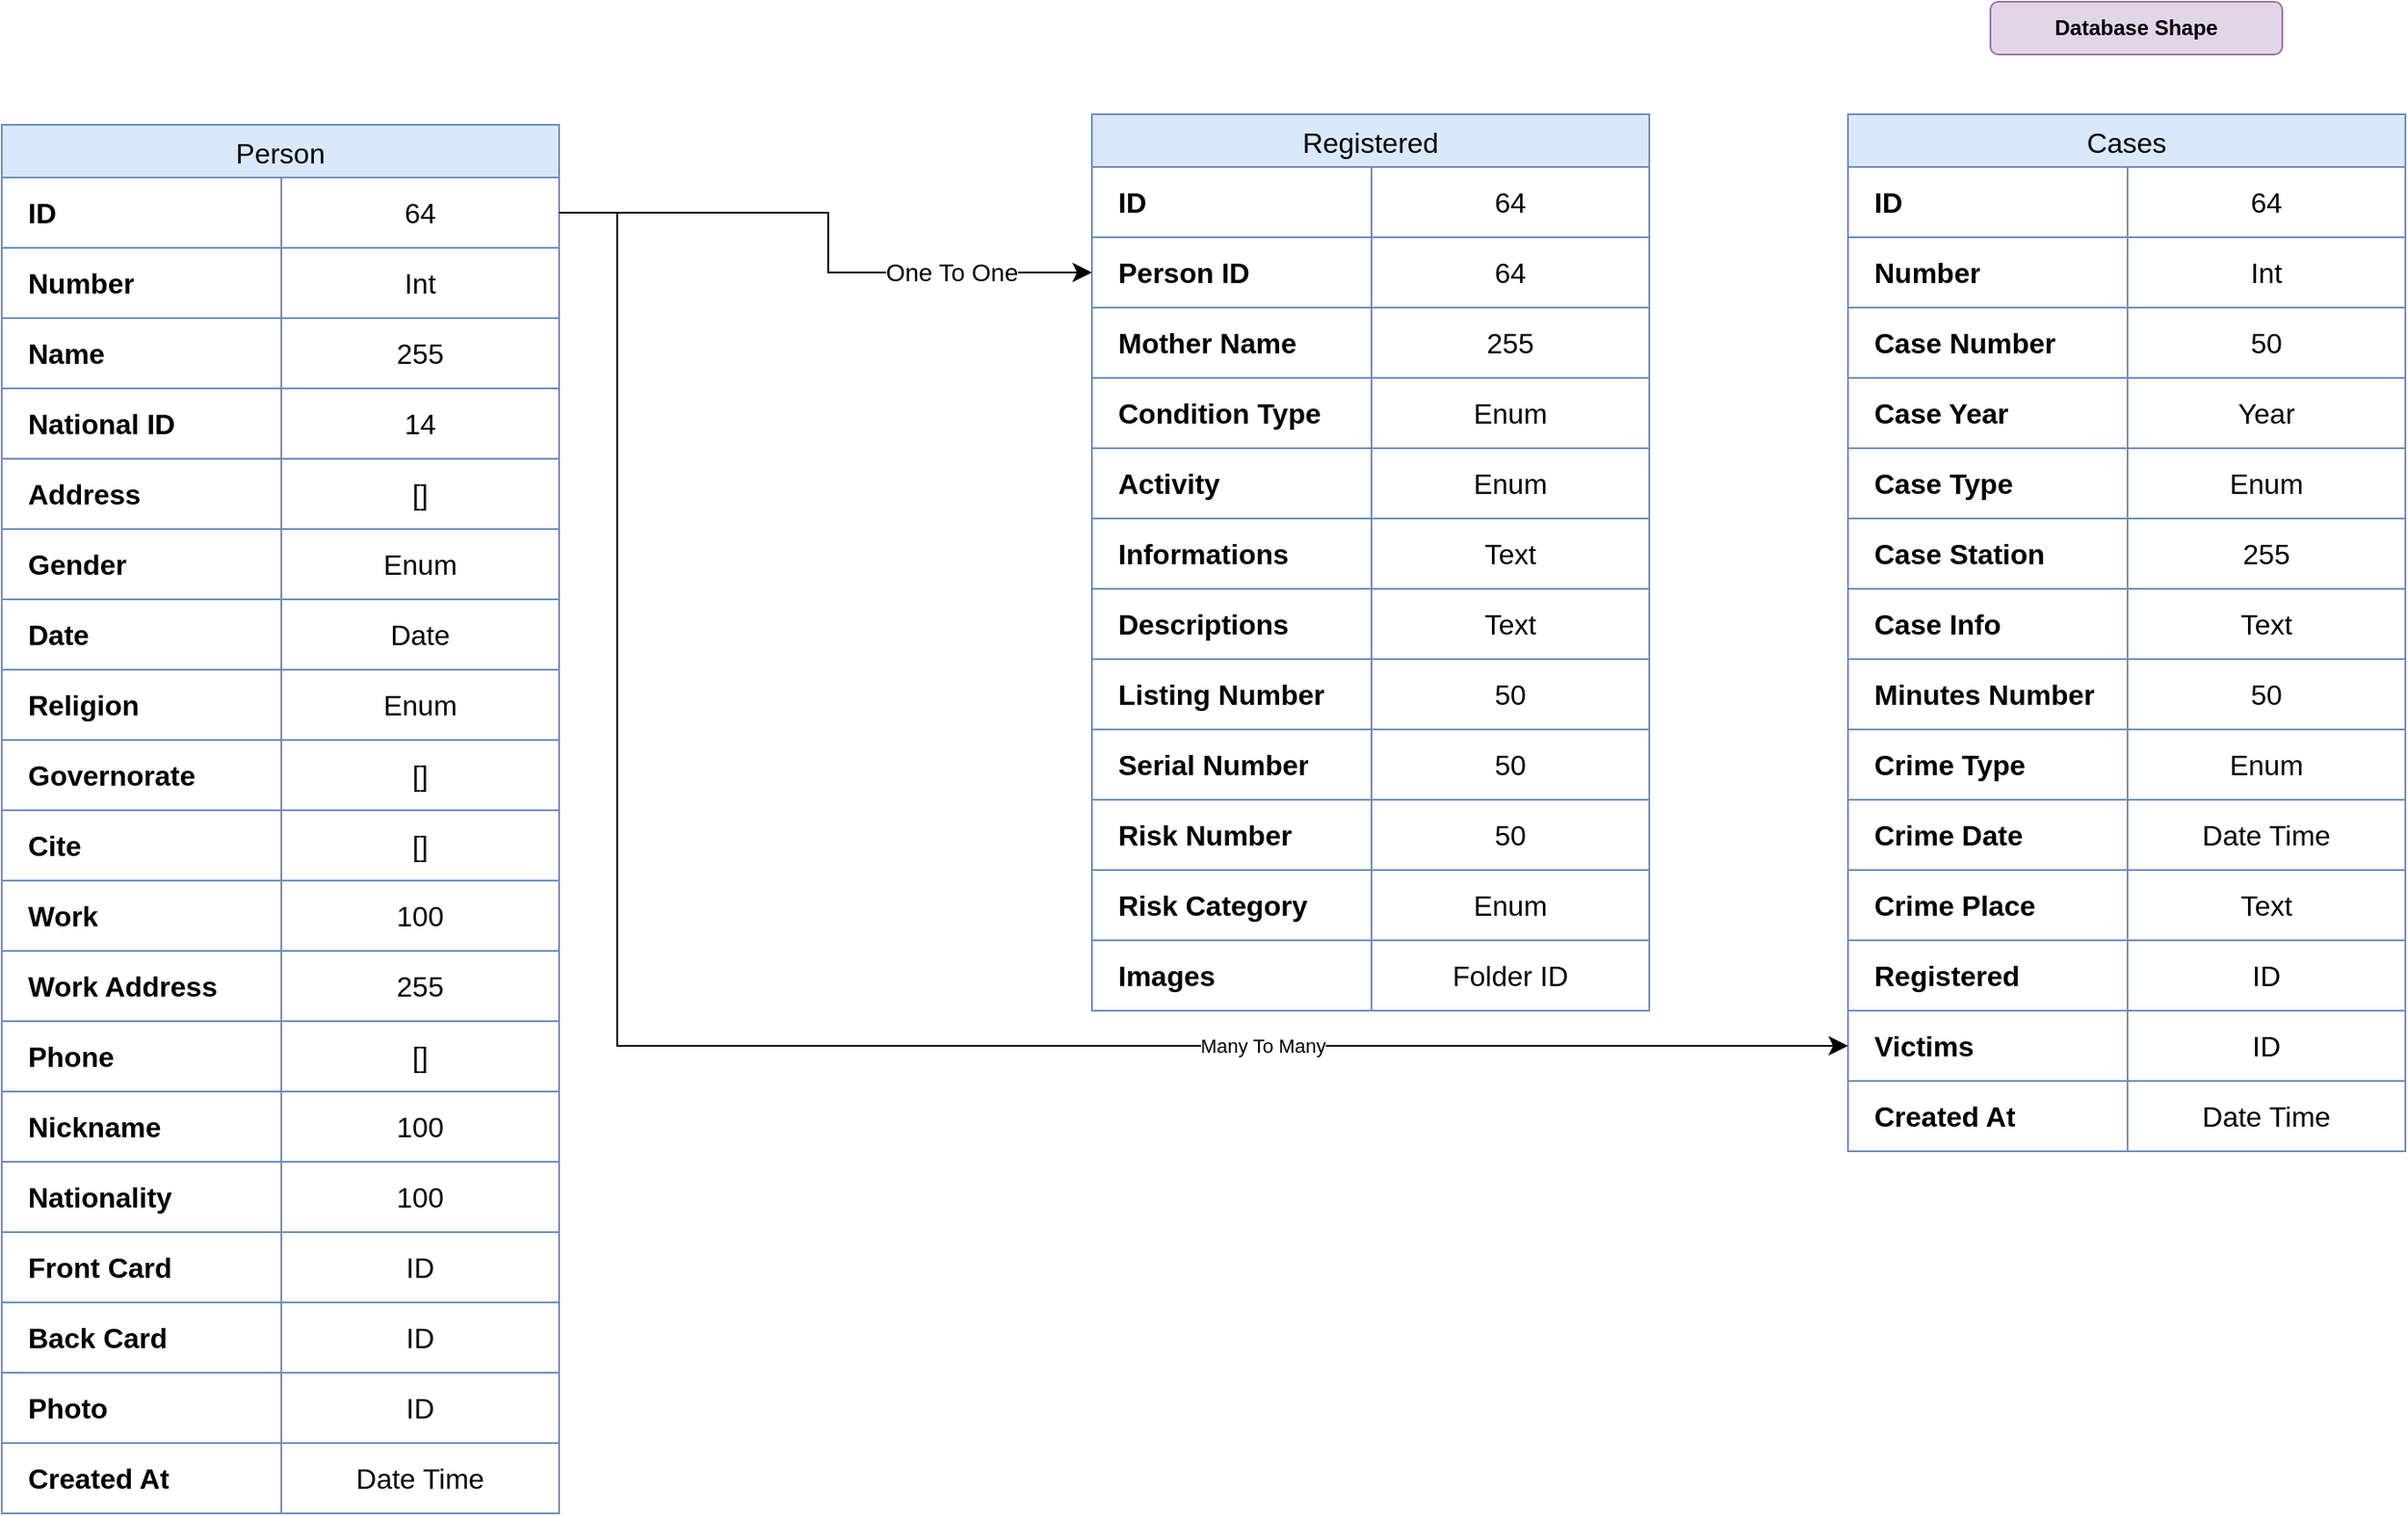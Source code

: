 <mxfile version="26.0.4">
  <diagram name="Page-1" id="yuwX3BlBr9uTxbegYdtH">
    <mxGraphModel dx="2074" dy="671" grid="1" gridSize="10" guides="1" tooltips="1" connect="1" arrows="1" fold="1" page="1" pageScale="1" pageWidth="827" pageHeight="1169" math="0" shadow="0">
      <root>
        <mxCell id="0" />
        <mxCell id="1" parent="0" />
        <mxCell id="zOw8amXD0q2Xxl5ATmKY-83" value="Database Shape" style="rounded=1;whiteSpace=wrap;html=1;fillColor=#e1d5e7;strokeColor=#9673a6;fontStyle=1" vertex="1" parent="1">
          <mxGeometry x="331" y="10" width="166" height="30" as="geometry" />
        </mxCell>
        <mxCell id="zOw8amXD0q2Xxl5ATmKY-234" value="Person" style="shape=table;startSize=30;container=1;collapsible=0;childLayout=tableLayout;strokeColor=#6c8ebf;fontSize=16;fillColor=#dae8fc;" vertex="1" parent="1">
          <mxGeometry x="-800" y="80" width="317" height="790" as="geometry" />
        </mxCell>
        <mxCell id="zOw8amXD0q2Xxl5ATmKY-235" value="" style="shape=tableRow;horizontal=0;startSize=0;swimlaneHead=0;swimlaneBody=0;strokeColor=inherit;top=0;left=0;bottom=0;right=0;collapsible=0;dropTarget=0;fillColor=none;points=[[0,0.5],[1,0.5]];portConstraint=eastwest;fontSize=16;shadow=0;" vertex="1" parent="zOw8amXD0q2Xxl5ATmKY-234">
          <mxGeometry y="30" width="317" height="40" as="geometry" />
        </mxCell>
        <mxCell id="zOw8amXD0q2Xxl5ATmKY-236" value="&lt;span style=&quot;&quot;&gt;&lt;span&gt;ID&lt;/span&gt;&lt;/span&gt;" style="shape=partialRectangle;html=1;connectable=0;strokeColor=inherit;overflow=hidden;fillColor=none;top=0;left=0;bottom=0;right=0;pointerEvents=1;fontSize=16;shadow=0;fontStyle=1;fontColor=light-dark(#000000,#CCCCFF);align=left;verticalAlign=middle;labelBackgroundColor=none;labelBorderColor=none;textShadow=0;whiteSpace=wrap;spacingTop=0;spacing=2;spacingLeft=13;" vertex="1" parent="zOw8amXD0q2Xxl5ATmKY-235">
          <mxGeometry width="159" height="40" as="geometry">
            <mxRectangle width="159" height="40" as="alternateBounds" />
          </mxGeometry>
        </mxCell>
        <mxCell id="zOw8amXD0q2Xxl5ATmKY-237" value="64" style="shape=partialRectangle;html=1;whiteSpace=wrap;connectable=0;strokeColor=inherit;overflow=hidden;fillColor=none;top=0;left=0;bottom=0;right=0;pointerEvents=1;fontSize=16;shadow=0;" vertex="1" parent="zOw8amXD0q2Xxl5ATmKY-235">
          <mxGeometry x="159" width="158" height="40" as="geometry">
            <mxRectangle width="158" height="40" as="alternateBounds" />
          </mxGeometry>
        </mxCell>
        <mxCell id="zOw8amXD0q2Xxl5ATmKY-409" style="shape=tableRow;horizontal=0;startSize=0;swimlaneHead=0;swimlaneBody=0;strokeColor=inherit;top=0;left=0;bottom=0;right=0;collapsible=0;dropTarget=0;fillColor=none;points=[[0,0.5],[1,0.5]];portConstraint=eastwest;fontSize=16;shadow=0;" vertex="1" parent="zOw8amXD0q2Xxl5ATmKY-234">
          <mxGeometry y="70" width="317" height="40" as="geometry" />
        </mxCell>
        <mxCell id="zOw8amXD0q2Xxl5ATmKY-410" value="Number" style="shape=partialRectangle;html=1;connectable=0;strokeColor=inherit;overflow=hidden;fillColor=none;top=0;left=0;bottom=0;right=0;pointerEvents=1;fontSize=16;shadow=0;fontStyle=1;fontColor=light-dark(#000000,#CCCCFF);align=left;verticalAlign=middle;labelBackgroundColor=none;labelBorderColor=none;textShadow=0;whiteSpace=wrap;spacingTop=0;spacing=2;spacingLeft=13;" vertex="1" parent="zOw8amXD0q2Xxl5ATmKY-409">
          <mxGeometry width="159" height="40" as="geometry">
            <mxRectangle width="159" height="40" as="alternateBounds" />
          </mxGeometry>
        </mxCell>
        <mxCell id="zOw8amXD0q2Xxl5ATmKY-411" value="Int" style="shape=partialRectangle;html=1;whiteSpace=wrap;connectable=0;strokeColor=inherit;overflow=hidden;fillColor=none;top=0;left=0;bottom=0;right=0;pointerEvents=1;fontSize=16;shadow=0;" vertex="1" parent="zOw8amXD0q2Xxl5ATmKY-409">
          <mxGeometry x="159" width="158" height="40" as="geometry">
            <mxRectangle width="158" height="40" as="alternateBounds" />
          </mxGeometry>
        </mxCell>
        <mxCell id="zOw8amXD0q2Xxl5ATmKY-239" value="" style="shape=tableRow;horizontal=0;startSize=0;swimlaneHead=0;swimlaneBody=0;strokeColor=inherit;top=0;left=0;bottom=0;right=0;collapsible=0;dropTarget=0;fillColor=none;points=[[0,0.5],[1,0.5]];portConstraint=eastwest;fontSize=16;shadow=0;" vertex="1" parent="zOw8amXD0q2Xxl5ATmKY-234">
          <mxGeometry y="110" width="317" height="40" as="geometry" />
        </mxCell>
        <mxCell id="zOw8amXD0q2Xxl5ATmKY-240" value="Name" style="shape=partialRectangle;html=1;connectable=0;strokeColor=inherit;overflow=hidden;fillColor=none;top=0;left=0;bottom=0;right=0;pointerEvents=1;fontSize=16;shadow=0;fontStyle=1;fontColor=light-dark(#000000,#CCCCFF);align=left;verticalAlign=middle;labelBackgroundColor=none;labelBorderColor=none;textShadow=0;whiteSpace=wrap;spacingTop=0;spacing=2;spacingLeft=13;" vertex="1" parent="zOw8amXD0q2Xxl5ATmKY-239">
          <mxGeometry width="159" height="40" as="geometry">
            <mxRectangle width="159" height="40" as="alternateBounds" />
          </mxGeometry>
        </mxCell>
        <mxCell id="zOw8amXD0q2Xxl5ATmKY-241" value="255" style="shape=partialRectangle;html=1;whiteSpace=wrap;connectable=0;strokeColor=inherit;overflow=hidden;fillColor=none;top=0;left=0;bottom=0;right=0;pointerEvents=1;fontSize=16;shadow=0;" vertex="1" parent="zOw8amXD0q2Xxl5ATmKY-239">
          <mxGeometry x="159" width="158" height="40" as="geometry">
            <mxRectangle width="158" height="40" as="alternateBounds" />
          </mxGeometry>
        </mxCell>
        <mxCell id="zOw8amXD0q2Xxl5ATmKY-243" value="" style="shape=tableRow;horizontal=0;startSize=0;swimlaneHead=0;swimlaneBody=0;strokeColor=inherit;top=0;left=0;bottom=0;right=0;collapsible=0;dropTarget=0;fillColor=none;points=[[0,0.5],[1,0.5]];portConstraint=eastwest;fontSize=16;shadow=0;" vertex="1" parent="zOw8amXD0q2Xxl5ATmKY-234">
          <mxGeometry y="150" width="317" height="40" as="geometry" />
        </mxCell>
        <mxCell id="zOw8amXD0q2Xxl5ATmKY-244" value="&lt;span style=&quot;&quot;&gt;National ID&lt;/span&gt;" style="shape=partialRectangle;html=1;connectable=0;strokeColor=inherit;overflow=hidden;fillColor=none;top=0;left=0;bottom=0;right=0;pointerEvents=1;fontSize=16;shadow=0;fontStyle=1;fontColor=light-dark(#000000,#CCCCFF);align=left;verticalAlign=middle;labelBackgroundColor=none;labelBorderColor=none;textShadow=0;whiteSpace=wrap;spacingTop=0;spacing=2;spacingLeft=13;" vertex="1" parent="zOw8amXD0q2Xxl5ATmKY-243">
          <mxGeometry width="159" height="40" as="geometry">
            <mxRectangle width="159" height="40" as="alternateBounds" />
          </mxGeometry>
        </mxCell>
        <mxCell id="zOw8amXD0q2Xxl5ATmKY-245" value="14" style="shape=partialRectangle;html=1;whiteSpace=wrap;connectable=0;strokeColor=inherit;overflow=hidden;fillColor=none;top=0;left=0;bottom=0;right=0;pointerEvents=1;fontSize=16;shadow=0;" vertex="1" parent="zOw8amXD0q2Xxl5ATmKY-243">
          <mxGeometry x="159" width="158" height="40" as="geometry">
            <mxRectangle width="158" height="40" as="alternateBounds" />
          </mxGeometry>
        </mxCell>
        <mxCell id="zOw8amXD0q2Xxl5ATmKY-251" style="shape=tableRow;horizontal=0;startSize=0;swimlaneHead=0;swimlaneBody=0;strokeColor=inherit;top=0;left=0;bottom=0;right=0;collapsible=0;dropTarget=0;fillColor=none;points=[[0,0.5],[1,0.5]];portConstraint=eastwest;fontSize=16;shadow=0;" vertex="1" parent="zOw8amXD0q2Xxl5ATmKY-234">
          <mxGeometry y="190" width="317" height="40" as="geometry" />
        </mxCell>
        <mxCell id="zOw8amXD0q2Xxl5ATmKY-252" value="Address" style="shape=partialRectangle;html=1;connectable=0;strokeColor=inherit;overflow=hidden;fillColor=none;top=0;left=0;bottom=0;right=0;pointerEvents=1;fontSize=16;shadow=0;fontStyle=1;fontColor=light-dark(#000000,#CCCCFF);align=left;verticalAlign=middle;labelBackgroundColor=none;labelBorderColor=none;textShadow=0;whiteSpace=wrap;spacingTop=0;spacing=2;spacingLeft=13;" vertex="1" parent="zOw8amXD0q2Xxl5ATmKY-251">
          <mxGeometry width="159" height="40" as="geometry">
            <mxRectangle width="159" height="40" as="alternateBounds" />
          </mxGeometry>
        </mxCell>
        <mxCell id="zOw8amXD0q2Xxl5ATmKY-253" value="[]" style="shape=partialRectangle;html=1;whiteSpace=wrap;connectable=0;strokeColor=inherit;overflow=hidden;fillColor=none;top=0;left=0;bottom=0;right=0;pointerEvents=1;fontSize=16;shadow=0;" vertex="1" parent="zOw8amXD0q2Xxl5ATmKY-251">
          <mxGeometry x="159" width="158" height="40" as="geometry">
            <mxRectangle width="158" height="40" as="alternateBounds" />
          </mxGeometry>
        </mxCell>
        <mxCell id="zOw8amXD0q2Xxl5ATmKY-254" style="shape=tableRow;horizontal=0;startSize=0;swimlaneHead=0;swimlaneBody=0;strokeColor=inherit;top=0;left=0;bottom=0;right=0;collapsible=0;dropTarget=0;fillColor=none;points=[[0,0.5],[1,0.5]];portConstraint=eastwest;fontSize=16;shadow=0;" vertex="1" parent="zOw8amXD0q2Xxl5ATmKY-234">
          <mxGeometry y="230" width="317" height="40" as="geometry" />
        </mxCell>
        <mxCell id="zOw8amXD0q2Xxl5ATmKY-255" value="&lt;span style=&quot;&quot;&gt;Gender&lt;/span&gt;" style="shape=partialRectangle;html=1;connectable=0;strokeColor=inherit;overflow=hidden;fillColor=none;top=0;left=0;bottom=0;right=0;pointerEvents=1;fontSize=16;shadow=0;fontStyle=1;fontColor=light-dark(#000000,#CCCCFF);align=left;verticalAlign=middle;labelBackgroundColor=none;labelBorderColor=none;textShadow=0;whiteSpace=wrap;spacingTop=0;spacing=2;spacingLeft=13;" vertex="1" parent="zOw8amXD0q2Xxl5ATmKY-254">
          <mxGeometry width="159" height="40" as="geometry">
            <mxRectangle width="159" height="40" as="alternateBounds" />
          </mxGeometry>
        </mxCell>
        <mxCell id="zOw8amXD0q2Xxl5ATmKY-256" value="Enum" style="shape=partialRectangle;html=1;whiteSpace=wrap;connectable=0;strokeColor=inherit;overflow=hidden;fillColor=none;top=0;left=0;bottom=0;right=0;pointerEvents=1;fontSize=16;shadow=0;" vertex="1" parent="zOw8amXD0q2Xxl5ATmKY-254">
          <mxGeometry x="159" width="158" height="40" as="geometry">
            <mxRectangle width="158" height="40" as="alternateBounds" />
          </mxGeometry>
        </mxCell>
        <mxCell id="zOw8amXD0q2Xxl5ATmKY-257" style="shape=tableRow;horizontal=0;startSize=0;swimlaneHead=0;swimlaneBody=0;strokeColor=inherit;top=0;left=0;bottom=0;right=0;collapsible=0;dropTarget=0;fillColor=none;points=[[0,0.5],[1,0.5]];portConstraint=eastwest;fontSize=16;shadow=0;" vertex="1" parent="zOw8amXD0q2Xxl5ATmKY-234">
          <mxGeometry y="270" width="317" height="40" as="geometry" />
        </mxCell>
        <mxCell id="zOw8amXD0q2Xxl5ATmKY-258" value="Date" style="shape=partialRectangle;html=1;connectable=0;strokeColor=inherit;overflow=hidden;fillColor=none;top=0;left=0;bottom=0;right=0;pointerEvents=1;fontSize=16;shadow=0;fontStyle=1;fontColor=light-dark(#000000,#CCCCFF);align=left;verticalAlign=middle;labelBackgroundColor=none;labelBorderColor=none;textShadow=0;whiteSpace=wrap;spacingTop=0;spacing=2;spacingLeft=13;" vertex="1" parent="zOw8amXD0q2Xxl5ATmKY-257">
          <mxGeometry width="159" height="40" as="geometry">
            <mxRectangle width="159" height="40" as="alternateBounds" />
          </mxGeometry>
        </mxCell>
        <mxCell id="zOw8amXD0q2Xxl5ATmKY-259" value="Date" style="shape=partialRectangle;html=1;whiteSpace=wrap;connectable=0;strokeColor=inherit;overflow=hidden;fillColor=none;top=0;left=0;bottom=0;right=0;pointerEvents=1;fontSize=16;shadow=0;" vertex="1" parent="zOw8amXD0q2Xxl5ATmKY-257">
          <mxGeometry x="159" width="158" height="40" as="geometry">
            <mxRectangle width="158" height="40" as="alternateBounds" />
          </mxGeometry>
        </mxCell>
        <mxCell id="zOw8amXD0q2Xxl5ATmKY-263" style="shape=tableRow;horizontal=0;startSize=0;swimlaneHead=0;swimlaneBody=0;strokeColor=inherit;top=0;left=0;bottom=0;right=0;collapsible=0;dropTarget=0;fillColor=none;points=[[0,0.5],[1,0.5]];portConstraint=eastwest;fontSize=16;shadow=0;" vertex="1" parent="zOw8amXD0q2Xxl5ATmKY-234">
          <mxGeometry y="310" width="317" height="40" as="geometry" />
        </mxCell>
        <mxCell id="zOw8amXD0q2Xxl5ATmKY-264" value="Religion" style="shape=partialRectangle;html=1;connectable=0;strokeColor=inherit;overflow=hidden;fillColor=none;top=0;left=0;bottom=0;right=0;pointerEvents=1;fontSize=16;shadow=0;fontStyle=1;fontColor=light-dark(#000000,#CCCCFF);align=left;verticalAlign=middle;labelBackgroundColor=none;labelBorderColor=none;textShadow=0;whiteSpace=wrap;spacingTop=0;spacing=2;spacingLeft=13;" vertex="1" parent="zOw8amXD0q2Xxl5ATmKY-263">
          <mxGeometry width="159" height="40" as="geometry">
            <mxRectangle width="159" height="40" as="alternateBounds" />
          </mxGeometry>
        </mxCell>
        <mxCell id="zOw8amXD0q2Xxl5ATmKY-265" value="Enum" style="shape=partialRectangle;html=1;whiteSpace=wrap;connectable=0;strokeColor=inherit;overflow=hidden;fillColor=none;top=0;left=0;bottom=0;right=0;pointerEvents=1;fontSize=16;shadow=0;" vertex="1" parent="zOw8amXD0q2Xxl5ATmKY-263">
          <mxGeometry x="159" width="158" height="40" as="geometry">
            <mxRectangle width="158" height="40" as="alternateBounds" />
          </mxGeometry>
        </mxCell>
        <mxCell id="zOw8amXD0q2Xxl5ATmKY-266" style="shape=tableRow;horizontal=0;startSize=0;swimlaneHead=0;swimlaneBody=0;strokeColor=inherit;top=0;left=0;bottom=0;right=0;collapsible=0;dropTarget=0;fillColor=none;points=[[0,0.5],[1,0.5]];portConstraint=eastwest;fontSize=16;shadow=0;" vertex="1" parent="zOw8amXD0q2Xxl5ATmKY-234">
          <mxGeometry y="350" width="317" height="40" as="geometry" />
        </mxCell>
        <mxCell id="zOw8amXD0q2Xxl5ATmKY-267" value="Governorate" style="shape=partialRectangle;html=1;connectable=0;strokeColor=inherit;overflow=hidden;fillColor=none;top=0;left=0;bottom=0;right=0;pointerEvents=1;fontSize=16;shadow=0;fontStyle=1;fontColor=light-dark(#000000,#CCCCFF);align=left;verticalAlign=middle;labelBackgroundColor=none;labelBorderColor=none;textShadow=0;whiteSpace=wrap;spacingTop=0;spacing=2;spacingLeft=13;" vertex="1" parent="zOw8amXD0q2Xxl5ATmKY-266">
          <mxGeometry width="159" height="40" as="geometry">
            <mxRectangle width="159" height="40" as="alternateBounds" />
          </mxGeometry>
        </mxCell>
        <mxCell id="zOw8amXD0q2Xxl5ATmKY-268" value="[]" style="shape=partialRectangle;html=1;whiteSpace=wrap;connectable=0;strokeColor=inherit;overflow=hidden;fillColor=none;top=0;left=0;bottom=0;right=0;pointerEvents=1;fontSize=16;shadow=0;" vertex="1" parent="zOw8amXD0q2Xxl5ATmKY-266">
          <mxGeometry x="159" width="158" height="40" as="geometry">
            <mxRectangle width="158" height="40" as="alternateBounds" />
          </mxGeometry>
        </mxCell>
        <mxCell id="zOw8amXD0q2Xxl5ATmKY-269" style="shape=tableRow;horizontal=0;startSize=0;swimlaneHead=0;swimlaneBody=0;strokeColor=inherit;top=0;left=0;bottom=0;right=0;collapsible=0;dropTarget=0;fillColor=none;points=[[0,0.5],[1,0.5]];portConstraint=eastwest;fontSize=16;shadow=0;" vertex="1" parent="zOw8amXD0q2Xxl5ATmKY-234">
          <mxGeometry y="390" width="317" height="40" as="geometry" />
        </mxCell>
        <mxCell id="zOw8amXD0q2Xxl5ATmKY-270" value="Cite" style="shape=partialRectangle;html=1;connectable=0;strokeColor=inherit;overflow=hidden;fillColor=none;top=0;left=0;bottom=0;right=0;pointerEvents=1;fontSize=16;shadow=0;fontStyle=1;fontColor=light-dark(#000000,#CCCCFF);align=left;verticalAlign=middle;labelBackgroundColor=none;labelBorderColor=none;textShadow=0;whiteSpace=wrap;spacingTop=0;spacing=2;spacingLeft=13;" vertex="1" parent="zOw8amXD0q2Xxl5ATmKY-269">
          <mxGeometry width="159" height="40" as="geometry">
            <mxRectangle width="159" height="40" as="alternateBounds" />
          </mxGeometry>
        </mxCell>
        <mxCell id="zOw8amXD0q2Xxl5ATmKY-271" value="[]" style="shape=partialRectangle;html=1;whiteSpace=wrap;connectable=0;strokeColor=inherit;overflow=hidden;fillColor=none;top=0;left=0;bottom=0;right=0;pointerEvents=1;fontSize=16;shadow=0;" vertex="1" parent="zOw8amXD0q2Xxl5ATmKY-269">
          <mxGeometry x="159" width="158" height="40" as="geometry">
            <mxRectangle width="158" height="40" as="alternateBounds" />
          </mxGeometry>
        </mxCell>
        <mxCell id="zOw8amXD0q2Xxl5ATmKY-272" style="shape=tableRow;horizontal=0;startSize=0;swimlaneHead=0;swimlaneBody=0;strokeColor=inherit;top=0;left=0;bottom=0;right=0;collapsible=0;dropTarget=0;fillColor=none;points=[[0,0.5],[1,0.5]];portConstraint=eastwest;fontSize=16;shadow=0;" vertex="1" parent="zOw8amXD0q2Xxl5ATmKY-234">
          <mxGeometry y="430" width="317" height="40" as="geometry" />
        </mxCell>
        <mxCell id="zOw8amXD0q2Xxl5ATmKY-273" value="Work" style="shape=partialRectangle;html=1;connectable=0;strokeColor=inherit;overflow=hidden;fillColor=none;top=0;left=0;bottom=0;right=0;pointerEvents=1;fontSize=16;shadow=0;fontStyle=1;fontColor=light-dark(#000000,#CCCCFF);align=left;verticalAlign=middle;labelBackgroundColor=none;labelBorderColor=none;textShadow=0;whiteSpace=wrap;spacingTop=0;spacing=2;spacingLeft=13;" vertex="1" parent="zOw8amXD0q2Xxl5ATmKY-272">
          <mxGeometry width="159" height="40" as="geometry">
            <mxRectangle width="159" height="40" as="alternateBounds" />
          </mxGeometry>
        </mxCell>
        <mxCell id="zOw8amXD0q2Xxl5ATmKY-274" value="100" style="shape=partialRectangle;html=1;whiteSpace=wrap;connectable=0;strokeColor=inherit;overflow=hidden;fillColor=none;top=0;left=0;bottom=0;right=0;pointerEvents=1;fontSize=16;shadow=0;" vertex="1" parent="zOw8amXD0q2Xxl5ATmKY-272">
          <mxGeometry x="159" width="158" height="40" as="geometry">
            <mxRectangle width="158" height="40" as="alternateBounds" />
          </mxGeometry>
        </mxCell>
        <mxCell id="zOw8amXD0q2Xxl5ATmKY-275" style="shape=tableRow;horizontal=0;startSize=0;swimlaneHead=0;swimlaneBody=0;strokeColor=inherit;top=0;left=0;bottom=0;right=0;collapsible=0;dropTarget=0;fillColor=none;points=[[0,0.5],[1,0.5]];portConstraint=eastwest;fontSize=16;shadow=0;" vertex="1" parent="zOw8amXD0q2Xxl5ATmKY-234">
          <mxGeometry y="470" width="317" height="40" as="geometry" />
        </mxCell>
        <mxCell id="zOw8amXD0q2Xxl5ATmKY-276" value="Work Address" style="shape=partialRectangle;html=1;connectable=0;strokeColor=inherit;overflow=hidden;fillColor=none;top=0;left=0;bottom=0;right=0;pointerEvents=1;fontSize=16;shadow=0;fontStyle=1;fontColor=light-dark(#000000,#CCCCFF);align=left;verticalAlign=middle;labelBackgroundColor=none;labelBorderColor=none;textShadow=0;whiteSpace=wrap;spacingTop=0;spacing=2;spacingLeft=13;" vertex="1" parent="zOw8amXD0q2Xxl5ATmKY-275">
          <mxGeometry width="159" height="40" as="geometry">
            <mxRectangle width="159" height="40" as="alternateBounds" />
          </mxGeometry>
        </mxCell>
        <mxCell id="zOw8amXD0q2Xxl5ATmKY-277" value="255" style="shape=partialRectangle;html=1;whiteSpace=wrap;connectable=0;strokeColor=inherit;overflow=hidden;fillColor=none;top=0;left=0;bottom=0;right=0;pointerEvents=1;fontSize=16;shadow=0;" vertex="1" parent="zOw8amXD0q2Xxl5ATmKY-275">
          <mxGeometry x="159" width="158" height="40" as="geometry">
            <mxRectangle width="158" height="40" as="alternateBounds" />
          </mxGeometry>
        </mxCell>
        <mxCell id="zOw8amXD0q2Xxl5ATmKY-278" style="shape=tableRow;horizontal=0;startSize=0;swimlaneHead=0;swimlaneBody=0;strokeColor=inherit;top=0;left=0;bottom=0;right=0;collapsible=0;dropTarget=0;fillColor=none;points=[[0,0.5],[1,0.5]];portConstraint=eastwest;fontSize=16;shadow=0;" vertex="1" parent="zOw8amXD0q2Xxl5ATmKY-234">
          <mxGeometry y="510" width="317" height="40" as="geometry" />
        </mxCell>
        <mxCell id="zOw8amXD0q2Xxl5ATmKY-279" value="Phone" style="shape=partialRectangle;html=1;connectable=0;strokeColor=inherit;overflow=hidden;fillColor=none;top=0;left=0;bottom=0;right=0;pointerEvents=1;fontSize=16;shadow=0;fontStyle=1;fontColor=light-dark(#000000,#CCCCFF);align=left;verticalAlign=middle;labelBackgroundColor=none;labelBorderColor=none;textShadow=0;whiteSpace=wrap;spacingTop=0;spacing=2;spacingLeft=13;" vertex="1" parent="zOw8amXD0q2Xxl5ATmKY-278">
          <mxGeometry width="159" height="40" as="geometry">
            <mxRectangle width="159" height="40" as="alternateBounds" />
          </mxGeometry>
        </mxCell>
        <mxCell id="zOw8amXD0q2Xxl5ATmKY-280" value="[]" style="shape=partialRectangle;html=1;whiteSpace=wrap;connectable=0;strokeColor=inherit;overflow=hidden;fillColor=none;top=0;left=0;bottom=0;right=0;pointerEvents=1;fontSize=16;shadow=0;" vertex="1" parent="zOw8amXD0q2Xxl5ATmKY-278">
          <mxGeometry x="159" width="158" height="40" as="geometry">
            <mxRectangle width="158" height="40" as="alternateBounds" />
          </mxGeometry>
        </mxCell>
        <mxCell id="zOw8amXD0q2Xxl5ATmKY-281" style="shape=tableRow;horizontal=0;startSize=0;swimlaneHead=0;swimlaneBody=0;strokeColor=inherit;top=0;left=0;bottom=0;right=0;collapsible=0;dropTarget=0;fillColor=none;points=[[0,0.5],[1,0.5]];portConstraint=eastwest;fontSize=16;shadow=0;" vertex="1" parent="zOw8amXD0q2Xxl5ATmKY-234">
          <mxGeometry y="550" width="317" height="40" as="geometry" />
        </mxCell>
        <mxCell id="zOw8amXD0q2Xxl5ATmKY-282" value="Nickname" style="shape=partialRectangle;html=1;connectable=0;strokeColor=inherit;overflow=hidden;fillColor=none;top=0;left=0;bottom=0;right=0;pointerEvents=1;fontSize=16;shadow=0;fontStyle=1;fontColor=light-dark(#000000,#CCCCFF);align=left;verticalAlign=middle;labelBackgroundColor=none;labelBorderColor=none;textShadow=0;whiteSpace=wrap;spacingTop=0;spacing=2;spacingLeft=13;" vertex="1" parent="zOw8amXD0q2Xxl5ATmKY-281">
          <mxGeometry width="159" height="40" as="geometry">
            <mxRectangle width="159" height="40" as="alternateBounds" />
          </mxGeometry>
        </mxCell>
        <mxCell id="zOw8amXD0q2Xxl5ATmKY-283" value="100" style="shape=partialRectangle;html=1;whiteSpace=wrap;connectable=0;strokeColor=inherit;overflow=hidden;fillColor=none;top=0;left=0;bottom=0;right=0;pointerEvents=1;fontSize=16;shadow=0;" vertex="1" parent="zOw8amXD0q2Xxl5ATmKY-281">
          <mxGeometry x="159" width="158" height="40" as="geometry">
            <mxRectangle width="158" height="40" as="alternateBounds" />
          </mxGeometry>
        </mxCell>
        <mxCell id="zOw8amXD0q2Xxl5ATmKY-284" style="shape=tableRow;horizontal=0;startSize=0;swimlaneHead=0;swimlaneBody=0;strokeColor=inherit;top=0;left=0;bottom=0;right=0;collapsible=0;dropTarget=0;fillColor=none;points=[[0,0.5],[1,0.5]];portConstraint=eastwest;fontSize=16;shadow=0;" vertex="1" parent="zOw8amXD0q2Xxl5ATmKY-234">
          <mxGeometry y="590" width="317" height="40" as="geometry" />
        </mxCell>
        <mxCell id="zOw8amXD0q2Xxl5ATmKY-285" value="Nationality" style="shape=partialRectangle;html=1;connectable=0;strokeColor=inherit;overflow=hidden;fillColor=none;top=0;left=0;bottom=0;right=0;pointerEvents=1;fontSize=16;shadow=0;fontStyle=1;fontColor=light-dark(#000000,#CCCCFF);align=left;verticalAlign=middle;labelBackgroundColor=none;labelBorderColor=none;textShadow=0;whiteSpace=wrap;spacingTop=0;spacing=2;spacingLeft=13;" vertex="1" parent="zOw8amXD0q2Xxl5ATmKY-284">
          <mxGeometry width="159" height="40" as="geometry">
            <mxRectangle width="159" height="40" as="alternateBounds" />
          </mxGeometry>
        </mxCell>
        <mxCell id="zOw8amXD0q2Xxl5ATmKY-286" value="100" style="shape=partialRectangle;html=1;whiteSpace=wrap;connectable=0;strokeColor=inherit;overflow=hidden;fillColor=none;top=0;left=0;bottom=0;right=0;pointerEvents=1;fontSize=16;shadow=0;" vertex="1" parent="zOw8amXD0q2Xxl5ATmKY-284">
          <mxGeometry x="159" width="158" height="40" as="geometry">
            <mxRectangle width="158" height="40" as="alternateBounds" />
          </mxGeometry>
        </mxCell>
        <mxCell id="zOw8amXD0q2Xxl5ATmKY-287" style="shape=tableRow;horizontal=0;startSize=0;swimlaneHead=0;swimlaneBody=0;strokeColor=inherit;top=0;left=0;bottom=0;right=0;collapsible=0;dropTarget=0;fillColor=none;points=[[0,0.5],[1,0.5]];portConstraint=eastwest;fontSize=16;shadow=0;" vertex="1" parent="zOw8amXD0q2Xxl5ATmKY-234">
          <mxGeometry y="630" width="317" height="40" as="geometry" />
        </mxCell>
        <mxCell id="zOw8amXD0q2Xxl5ATmKY-288" value="Front Card" style="shape=partialRectangle;html=1;connectable=0;strokeColor=inherit;overflow=hidden;fillColor=none;top=0;left=0;bottom=0;right=0;pointerEvents=1;fontSize=16;shadow=0;fontStyle=1;fontColor=light-dark(#000000,#CCCCFF);align=left;verticalAlign=middle;labelBackgroundColor=none;labelBorderColor=none;textShadow=0;whiteSpace=wrap;spacingTop=0;spacing=2;spacingLeft=13;" vertex="1" parent="zOw8amXD0q2Xxl5ATmKY-287">
          <mxGeometry width="159" height="40" as="geometry">
            <mxRectangle width="159" height="40" as="alternateBounds" />
          </mxGeometry>
        </mxCell>
        <mxCell id="zOw8amXD0q2Xxl5ATmKY-289" value="ID" style="shape=partialRectangle;html=1;whiteSpace=wrap;connectable=0;strokeColor=inherit;overflow=hidden;fillColor=none;top=0;left=0;bottom=0;right=0;pointerEvents=1;fontSize=16;shadow=0;" vertex="1" parent="zOw8amXD0q2Xxl5ATmKY-287">
          <mxGeometry x="159" width="158" height="40" as="geometry">
            <mxRectangle width="158" height="40" as="alternateBounds" />
          </mxGeometry>
        </mxCell>
        <mxCell id="zOw8amXD0q2Xxl5ATmKY-290" style="shape=tableRow;horizontal=0;startSize=0;swimlaneHead=0;swimlaneBody=0;strokeColor=inherit;top=0;left=0;bottom=0;right=0;collapsible=0;dropTarget=0;fillColor=none;points=[[0,0.5],[1,0.5]];portConstraint=eastwest;fontSize=16;shadow=0;" vertex="1" parent="zOw8amXD0q2Xxl5ATmKY-234">
          <mxGeometry y="670" width="317" height="40" as="geometry" />
        </mxCell>
        <mxCell id="zOw8amXD0q2Xxl5ATmKY-291" value="Back Card" style="shape=partialRectangle;html=1;connectable=0;strokeColor=inherit;overflow=hidden;fillColor=none;top=0;left=0;bottom=0;right=0;pointerEvents=1;fontSize=16;shadow=0;fontStyle=1;fontColor=light-dark(#000000,#CCCCFF);align=left;verticalAlign=middle;labelBackgroundColor=none;labelBorderColor=none;textShadow=0;whiteSpace=wrap;spacingTop=0;spacing=2;spacingLeft=13;" vertex="1" parent="zOw8amXD0q2Xxl5ATmKY-290">
          <mxGeometry width="159" height="40" as="geometry">
            <mxRectangle width="159" height="40" as="alternateBounds" />
          </mxGeometry>
        </mxCell>
        <mxCell id="zOw8amXD0q2Xxl5ATmKY-292" value="ID" style="shape=partialRectangle;html=1;whiteSpace=wrap;connectable=0;strokeColor=inherit;overflow=hidden;fillColor=none;top=0;left=0;bottom=0;right=0;pointerEvents=1;fontSize=16;shadow=0;" vertex="1" parent="zOw8amXD0q2Xxl5ATmKY-290">
          <mxGeometry x="159" width="158" height="40" as="geometry">
            <mxRectangle width="158" height="40" as="alternateBounds" />
          </mxGeometry>
        </mxCell>
        <mxCell id="zOw8amXD0q2Xxl5ATmKY-293" style="shape=tableRow;horizontal=0;startSize=0;swimlaneHead=0;swimlaneBody=0;strokeColor=inherit;top=0;left=0;bottom=0;right=0;collapsible=0;dropTarget=0;fillColor=none;points=[[0,0.5],[1,0.5]];portConstraint=eastwest;fontSize=16;shadow=0;" vertex="1" parent="zOw8amXD0q2Xxl5ATmKY-234">
          <mxGeometry y="710" width="317" height="40" as="geometry" />
        </mxCell>
        <mxCell id="zOw8amXD0q2Xxl5ATmKY-294" value="Photo" style="shape=partialRectangle;html=1;connectable=0;strokeColor=inherit;overflow=hidden;fillColor=none;top=0;left=0;bottom=0;right=0;pointerEvents=1;fontSize=16;shadow=0;fontStyle=1;fontColor=light-dark(#000000,#CCCCFF);align=left;verticalAlign=middle;labelBackgroundColor=none;labelBorderColor=none;textShadow=0;whiteSpace=wrap;spacingTop=0;spacing=2;spacingLeft=13;" vertex="1" parent="zOw8amXD0q2Xxl5ATmKY-293">
          <mxGeometry width="159" height="40" as="geometry">
            <mxRectangle width="159" height="40" as="alternateBounds" />
          </mxGeometry>
        </mxCell>
        <mxCell id="zOw8amXD0q2Xxl5ATmKY-295" value="ID" style="shape=partialRectangle;html=1;whiteSpace=wrap;connectable=0;strokeColor=inherit;overflow=hidden;fillColor=none;top=0;left=0;bottom=0;right=0;pointerEvents=1;fontSize=16;shadow=0;" vertex="1" parent="zOw8amXD0q2Xxl5ATmKY-293">
          <mxGeometry x="159" width="158" height="40" as="geometry">
            <mxRectangle width="158" height="40" as="alternateBounds" />
          </mxGeometry>
        </mxCell>
        <mxCell id="zOw8amXD0q2Xxl5ATmKY-296" style="shape=tableRow;horizontal=0;startSize=0;swimlaneHead=0;swimlaneBody=0;strokeColor=inherit;top=0;left=0;bottom=0;right=0;collapsible=0;dropTarget=0;fillColor=none;points=[[0,0.5],[1,0.5]];portConstraint=eastwest;fontSize=16;shadow=0;" vertex="1" parent="zOw8amXD0q2Xxl5ATmKY-234">
          <mxGeometry y="750" width="317" height="40" as="geometry" />
        </mxCell>
        <mxCell id="zOw8amXD0q2Xxl5ATmKY-297" value="Created At" style="shape=partialRectangle;html=1;connectable=0;strokeColor=inherit;overflow=hidden;fillColor=none;top=0;left=0;bottom=0;right=0;pointerEvents=1;fontSize=16;shadow=0;fontStyle=1;fontColor=light-dark(#000000,#CCCCFF);align=left;verticalAlign=middle;labelBackgroundColor=none;labelBorderColor=none;textShadow=0;whiteSpace=wrap;spacingTop=0;spacing=2;spacingLeft=13;" vertex="1" parent="zOw8amXD0q2Xxl5ATmKY-296">
          <mxGeometry width="159" height="40" as="geometry">
            <mxRectangle width="159" height="40" as="alternateBounds" />
          </mxGeometry>
        </mxCell>
        <mxCell id="zOw8amXD0q2Xxl5ATmKY-298" value="Date Time" style="shape=partialRectangle;html=1;whiteSpace=wrap;connectable=0;strokeColor=inherit;overflow=hidden;fillColor=none;top=0;left=0;bottom=0;right=0;pointerEvents=1;fontSize=16;shadow=0;" vertex="1" parent="zOw8amXD0q2Xxl5ATmKY-296">
          <mxGeometry x="159" width="158" height="40" as="geometry">
            <mxRectangle width="158" height="40" as="alternateBounds" />
          </mxGeometry>
        </mxCell>
        <mxCell id="zOw8amXD0q2Xxl5ATmKY-299" value="Registered" style="shape=table;startSize=30;container=1;collapsible=0;childLayout=tableLayout;strokeColor=#6c8ebf;fontSize=16;fillColor=#dae8fc;" vertex="1" parent="1">
          <mxGeometry x="-180" y="74" width="317" height="510" as="geometry" />
        </mxCell>
        <mxCell id="zOw8amXD0q2Xxl5ATmKY-300" value="" style="shape=tableRow;horizontal=0;startSize=0;swimlaneHead=0;swimlaneBody=0;strokeColor=inherit;top=0;left=0;bottom=0;right=0;collapsible=0;dropTarget=0;fillColor=none;points=[[0,0.5],[1,0.5]];portConstraint=eastwest;fontSize=16;shadow=0;" vertex="1" parent="zOw8amXD0q2Xxl5ATmKY-299">
          <mxGeometry y="30" width="317" height="40" as="geometry" />
        </mxCell>
        <mxCell id="zOw8amXD0q2Xxl5ATmKY-301" value="&lt;span style=&quot;&quot;&gt;&lt;span&gt;ID&lt;/span&gt;&lt;/span&gt;" style="shape=partialRectangle;html=1;connectable=0;strokeColor=inherit;overflow=hidden;fillColor=none;top=0;left=0;bottom=0;right=0;pointerEvents=1;fontSize=16;shadow=0;fontStyle=1;fontColor=light-dark(#000000,#CCCCFF);align=left;verticalAlign=middle;labelBackgroundColor=none;labelBorderColor=none;textShadow=0;whiteSpace=wrap;spacingTop=0;spacing=2;spacingLeft=13;" vertex="1" parent="zOw8amXD0q2Xxl5ATmKY-300">
          <mxGeometry width="159" height="40" as="geometry">
            <mxRectangle width="159" height="40" as="alternateBounds" />
          </mxGeometry>
        </mxCell>
        <mxCell id="zOw8amXD0q2Xxl5ATmKY-302" value="64" style="shape=partialRectangle;html=1;whiteSpace=wrap;connectable=0;strokeColor=inherit;overflow=hidden;fillColor=none;top=0;left=0;bottom=0;right=0;pointerEvents=1;fontSize=16;shadow=0;" vertex="1" parent="zOw8amXD0q2Xxl5ATmKY-300">
          <mxGeometry x="159" width="158" height="40" as="geometry">
            <mxRectangle width="158" height="40" as="alternateBounds" />
          </mxGeometry>
        </mxCell>
        <mxCell id="zOw8amXD0q2Xxl5ATmKY-303" value="" style="shape=tableRow;horizontal=0;startSize=0;swimlaneHead=0;swimlaneBody=0;strokeColor=inherit;top=0;left=0;bottom=0;right=0;collapsible=0;dropTarget=0;fillColor=none;points=[[0,0.5],[1,0.5]];portConstraint=eastwest;fontSize=16;shadow=0;" vertex="1" parent="zOw8amXD0q2Xxl5ATmKY-299">
          <mxGeometry y="70" width="317" height="40" as="geometry" />
        </mxCell>
        <mxCell id="zOw8amXD0q2Xxl5ATmKY-304" value="Person ID" style="shape=partialRectangle;html=1;connectable=0;strokeColor=inherit;overflow=hidden;fillColor=none;top=0;left=0;bottom=0;right=0;pointerEvents=1;fontSize=16;shadow=0;fontStyle=1;fontColor=light-dark(#000000,#CCCCFF);align=left;verticalAlign=middle;labelBackgroundColor=none;labelBorderColor=none;textShadow=0;whiteSpace=wrap;spacingTop=0;spacing=2;spacingLeft=13;" vertex="1" parent="zOw8amXD0q2Xxl5ATmKY-303">
          <mxGeometry width="159" height="40" as="geometry">
            <mxRectangle width="159" height="40" as="alternateBounds" />
          </mxGeometry>
        </mxCell>
        <mxCell id="zOw8amXD0q2Xxl5ATmKY-305" value="64" style="shape=partialRectangle;html=1;whiteSpace=wrap;connectable=0;strokeColor=inherit;overflow=hidden;fillColor=none;top=0;left=0;bottom=0;right=0;pointerEvents=1;fontSize=16;shadow=0;" vertex="1" parent="zOw8amXD0q2Xxl5ATmKY-303">
          <mxGeometry x="159" width="158" height="40" as="geometry">
            <mxRectangle width="158" height="40" as="alternateBounds" />
          </mxGeometry>
        </mxCell>
        <mxCell id="zOw8amXD0q2Xxl5ATmKY-306" value="" style="shape=tableRow;horizontal=0;startSize=0;swimlaneHead=0;swimlaneBody=0;strokeColor=inherit;top=0;left=0;bottom=0;right=0;collapsible=0;dropTarget=0;fillColor=none;points=[[0,0.5],[1,0.5]];portConstraint=eastwest;fontSize=16;shadow=0;" vertex="1" parent="zOw8amXD0q2Xxl5ATmKY-299">
          <mxGeometry y="110" width="317" height="40" as="geometry" />
        </mxCell>
        <mxCell id="zOw8amXD0q2Xxl5ATmKY-307" value="Mother Name" style="shape=partialRectangle;html=1;connectable=0;strokeColor=inherit;overflow=hidden;fillColor=none;top=0;left=0;bottom=0;right=0;pointerEvents=1;fontSize=16;shadow=0;fontStyle=1;fontColor=light-dark(#000000,#CCCCFF);align=left;verticalAlign=middle;labelBackgroundColor=none;labelBorderColor=none;textShadow=0;whiteSpace=wrap;spacingTop=0;spacing=2;spacingLeft=13;" vertex="1" parent="zOw8amXD0q2Xxl5ATmKY-306">
          <mxGeometry width="159" height="40" as="geometry">
            <mxRectangle width="159" height="40" as="alternateBounds" />
          </mxGeometry>
        </mxCell>
        <mxCell id="zOw8amXD0q2Xxl5ATmKY-308" value="255" style="shape=partialRectangle;html=1;whiteSpace=wrap;connectable=0;strokeColor=inherit;overflow=hidden;fillColor=none;top=0;left=0;bottom=0;right=0;pointerEvents=1;fontSize=16;shadow=0;" vertex="1" parent="zOw8amXD0q2Xxl5ATmKY-306">
          <mxGeometry x="159" width="158" height="40" as="geometry">
            <mxRectangle width="158" height="40" as="alternateBounds" />
          </mxGeometry>
        </mxCell>
        <mxCell id="zOw8amXD0q2Xxl5ATmKY-309" style="shape=tableRow;horizontal=0;startSize=0;swimlaneHead=0;swimlaneBody=0;strokeColor=inherit;top=0;left=0;bottom=0;right=0;collapsible=0;dropTarget=0;fillColor=none;points=[[0,0.5],[1,0.5]];portConstraint=eastwest;fontSize=16;shadow=0;" vertex="1" parent="zOw8amXD0q2Xxl5ATmKY-299">
          <mxGeometry y="150" width="317" height="40" as="geometry" />
        </mxCell>
        <mxCell id="zOw8amXD0q2Xxl5ATmKY-310" value="Condition Type" style="shape=partialRectangle;html=1;connectable=0;strokeColor=inherit;overflow=hidden;fillColor=none;top=0;left=0;bottom=0;right=0;pointerEvents=1;fontSize=16;shadow=0;fontStyle=1;fontColor=light-dark(#000000,#CCCCFF);align=left;verticalAlign=middle;labelBackgroundColor=none;labelBorderColor=none;textShadow=0;whiteSpace=wrap;spacingTop=0;spacing=2;spacingLeft=13;" vertex="1" parent="zOw8amXD0q2Xxl5ATmKY-309">
          <mxGeometry width="159" height="40" as="geometry">
            <mxRectangle width="159" height="40" as="alternateBounds" />
          </mxGeometry>
        </mxCell>
        <mxCell id="zOw8amXD0q2Xxl5ATmKY-311" value="Enum" style="shape=partialRectangle;html=1;whiteSpace=wrap;connectable=0;strokeColor=inherit;overflow=hidden;fillColor=none;top=0;left=0;bottom=0;right=0;pointerEvents=1;fontSize=16;shadow=0;" vertex="1" parent="zOw8amXD0q2Xxl5ATmKY-309">
          <mxGeometry x="159" width="158" height="40" as="geometry">
            <mxRectangle width="158" height="40" as="alternateBounds" />
          </mxGeometry>
        </mxCell>
        <mxCell id="zOw8amXD0q2Xxl5ATmKY-312" style="shape=tableRow;horizontal=0;startSize=0;swimlaneHead=0;swimlaneBody=0;strokeColor=inherit;top=0;left=0;bottom=0;right=0;collapsible=0;dropTarget=0;fillColor=none;points=[[0,0.5],[1,0.5]];portConstraint=eastwest;fontSize=16;shadow=0;" vertex="1" parent="zOw8amXD0q2Xxl5ATmKY-299">
          <mxGeometry y="190" width="317" height="40" as="geometry" />
        </mxCell>
        <mxCell id="zOw8amXD0q2Xxl5ATmKY-313" value="Activity" style="shape=partialRectangle;html=1;connectable=0;strokeColor=inherit;overflow=hidden;fillColor=none;top=0;left=0;bottom=0;right=0;pointerEvents=1;fontSize=16;shadow=0;fontStyle=1;fontColor=light-dark(#000000,#CCCCFF);align=left;verticalAlign=middle;labelBackgroundColor=none;labelBorderColor=none;textShadow=0;whiteSpace=wrap;spacingTop=0;spacing=2;spacingLeft=13;" vertex="1" parent="zOw8amXD0q2Xxl5ATmKY-312">
          <mxGeometry width="159" height="40" as="geometry">
            <mxRectangle width="159" height="40" as="alternateBounds" />
          </mxGeometry>
        </mxCell>
        <mxCell id="zOw8amXD0q2Xxl5ATmKY-314" value="Enum" style="shape=partialRectangle;html=1;whiteSpace=wrap;connectable=0;strokeColor=inherit;overflow=hidden;fillColor=none;top=0;left=0;bottom=0;right=0;pointerEvents=1;fontSize=16;shadow=0;" vertex="1" parent="zOw8amXD0q2Xxl5ATmKY-312">
          <mxGeometry x="159" width="158" height="40" as="geometry">
            <mxRectangle width="158" height="40" as="alternateBounds" />
          </mxGeometry>
        </mxCell>
        <mxCell id="zOw8amXD0q2Xxl5ATmKY-315" style="shape=tableRow;horizontal=0;startSize=0;swimlaneHead=0;swimlaneBody=0;strokeColor=inherit;top=0;left=0;bottom=0;right=0;collapsible=0;dropTarget=0;fillColor=none;points=[[0,0.5],[1,0.5]];portConstraint=eastwest;fontSize=16;shadow=0;" vertex="1" parent="zOw8amXD0q2Xxl5ATmKY-299">
          <mxGeometry y="230" width="317" height="40" as="geometry" />
        </mxCell>
        <mxCell id="zOw8amXD0q2Xxl5ATmKY-316" value="Informations" style="shape=partialRectangle;html=1;connectable=0;strokeColor=inherit;overflow=hidden;fillColor=none;top=0;left=0;bottom=0;right=0;pointerEvents=1;fontSize=16;shadow=0;fontStyle=1;fontColor=light-dark(#000000,#CCCCFF);align=left;verticalAlign=middle;labelBackgroundColor=none;labelBorderColor=none;textShadow=0;whiteSpace=wrap;spacingTop=0;spacing=2;spacingLeft=13;" vertex="1" parent="zOw8amXD0q2Xxl5ATmKY-315">
          <mxGeometry width="159" height="40" as="geometry">
            <mxRectangle width="159" height="40" as="alternateBounds" />
          </mxGeometry>
        </mxCell>
        <mxCell id="zOw8amXD0q2Xxl5ATmKY-317" value="Text" style="shape=partialRectangle;html=1;whiteSpace=wrap;connectable=0;strokeColor=inherit;overflow=hidden;fillColor=none;top=0;left=0;bottom=0;right=0;pointerEvents=1;fontSize=16;shadow=0;" vertex="1" parent="zOw8amXD0q2Xxl5ATmKY-315">
          <mxGeometry x="159" width="158" height="40" as="geometry">
            <mxRectangle width="158" height="40" as="alternateBounds" />
          </mxGeometry>
        </mxCell>
        <mxCell id="zOw8amXD0q2Xxl5ATmKY-318" style="shape=tableRow;horizontal=0;startSize=0;swimlaneHead=0;swimlaneBody=0;strokeColor=inherit;top=0;left=0;bottom=0;right=0;collapsible=0;dropTarget=0;fillColor=none;points=[[0,0.5],[1,0.5]];portConstraint=eastwest;fontSize=16;shadow=0;" vertex="1" parent="zOw8amXD0q2Xxl5ATmKY-299">
          <mxGeometry y="270" width="317" height="40" as="geometry" />
        </mxCell>
        <mxCell id="zOw8amXD0q2Xxl5ATmKY-319" value="Descriptions" style="shape=partialRectangle;html=1;connectable=0;strokeColor=inherit;overflow=hidden;fillColor=none;top=0;left=0;bottom=0;right=0;pointerEvents=1;fontSize=16;shadow=0;fontStyle=1;fontColor=light-dark(#000000,#CCCCFF);align=left;verticalAlign=middle;labelBackgroundColor=none;labelBorderColor=none;textShadow=0;whiteSpace=wrap;spacingTop=0;spacing=2;spacingLeft=13;" vertex="1" parent="zOw8amXD0q2Xxl5ATmKY-318">
          <mxGeometry width="159" height="40" as="geometry">
            <mxRectangle width="159" height="40" as="alternateBounds" />
          </mxGeometry>
        </mxCell>
        <mxCell id="zOw8amXD0q2Xxl5ATmKY-320" value="Text" style="shape=partialRectangle;html=1;whiteSpace=wrap;connectable=0;strokeColor=inherit;overflow=hidden;fillColor=none;top=0;left=0;bottom=0;right=0;pointerEvents=1;fontSize=16;shadow=0;" vertex="1" parent="zOw8amXD0q2Xxl5ATmKY-318">
          <mxGeometry x="159" width="158" height="40" as="geometry">
            <mxRectangle width="158" height="40" as="alternateBounds" />
          </mxGeometry>
        </mxCell>
        <mxCell id="zOw8amXD0q2Xxl5ATmKY-321" style="shape=tableRow;horizontal=0;startSize=0;swimlaneHead=0;swimlaneBody=0;strokeColor=inherit;top=0;left=0;bottom=0;right=0;collapsible=0;dropTarget=0;fillColor=none;points=[[0,0.5],[1,0.5]];portConstraint=eastwest;fontSize=16;shadow=0;" vertex="1" parent="zOw8amXD0q2Xxl5ATmKY-299">
          <mxGeometry y="310" width="317" height="40" as="geometry" />
        </mxCell>
        <mxCell id="zOw8amXD0q2Xxl5ATmKY-322" value="Listing Number" style="shape=partialRectangle;html=1;connectable=0;strokeColor=inherit;overflow=hidden;fillColor=none;top=0;left=0;bottom=0;right=0;pointerEvents=1;fontSize=16;shadow=0;fontStyle=1;fontColor=light-dark(#000000,#CCCCFF);align=left;verticalAlign=middle;labelBackgroundColor=none;labelBorderColor=none;textShadow=0;whiteSpace=wrap;spacingTop=0;spacing=2;spacingLeft=13;" vertex="1" parent="zOw8amXD0q2Xxl5ATmKY-321">
          <mxGeometry width="159" height="40" as="geometry">
            <mxRectangle width="159" height="40" as="alternateBounds" />
          </mxGeometry>
        </mxCell>
        <mxCell id="zOw8amXD0q2Xxl5ATmKY-323" value="50" style="shape=partialRectangle;html=1;whiteSpace=wrap;connectable=0;strokeColor=inherit;overflow=hidden;fillColor=none;top=0;left=0;bottom=0;right=0;pointerEvents=1;fontSize=16;shadow=0;" vertex="1" parent="zOw8amXD0q2Xxl5ATmKY-321">
          <mxGeometry x="159" width="158" height="40" as="geometry">
            <mxRectangle width="158" height="40" as="alternateBounds" />
          </mxGeometry>
        </mxCell>
        <mxCell id="zOw8amXD0q2Xxl5ATmKY-324" style="shape=tableRow;horizontal=0;startSize=0;swimlaneHead=0;swimlaneBody=0;strokeColor=inherit;top=0;left=0;bottom=0;right=0;collapsible=0;dropTarget=0;fillColor=none;points=[[0,0.5],[1,0.5]];portConstraint=eastwest;fontSize=16;shadow=0;" vertex="1" parent="zOw8amXD0q2Xxl5ATmKY-299">
          <mxGeometry y="350" width="317" height="40" as="geometry" />
        </mxCell>
        <mxCell id="zOw8amXD0q2Xxl5ATmKY-325" value="Serial Number" style="shape=partialRectangle;html=1;connectable=0;strokeColor=inherit;overflow=hidden;fillColor=none;top=0;left=0;bottom=0;right=0;pointerEvents=1;fontSize=16;shadow=0;fontStyle=1;fontColor=light-dark(#000000,#CCCCFF);align=left;verticalAlign=middle;labelBackgroundColor=none;labelBorderColor=none;textShadow=0;whiteSpace=wrap;spacingTop=0;spacing=2;spacingLeft=13;" vertex="1" parent="zOw8amXD0q2Xxl5ATmKY-324">
          <mxGeometry width="159" height="40" as="geometry">
            <mxRectangle width="159" height="40" as="alternateBounds" />
          </mxGeometry>
        </mxCell>
        <mxCell id="zOw8amXD0q2Xxl5ATmKY-326" value="50" style="shape=partialRectangle;html=1;whiteSpace=wrap;connectable=0;strokeColor=inherit;overflow=hidden;fillColor=none;top=0;left=0;bottom=0;right=0;pointerEvents=1;fontSize=16;shadow=0;" vertex="1" parent="zOw8amXD0q2Xxl5ATmKY-324">
          <mxGeometry x="159" width="158" height="40" as="geometry">
            <mxRectangle width="158" height="40" as="alternateBounds" />
          </mxGeometry>
        </mxCell>
        <mxCell id="zOw8amXD0q2Xxl5ATmKY-327" style="shape=tableRow;horizontal=0;startSize=0;swimlaneHead=0;swimlaneBody=0;strokeColor=inherit;top=0;left=0;bottom=0;right=0;collapsible=0;dropTarget=0;fillColor=none;points=[[0,0.5],[1,0.5]];portConstraint=eastwest;fontSize=16;shadow=0;" vertex="1" parent="zOw8amXD0q2Xxl5ATmKY-299">
          <mxGeometry y="390" width="317" height="40" as="geometry" />
        </mxCell>
        <mxCell id="zOw8amXD0q2Xxl5ATmKY-328" value="Risk Number" style="shape=partialRectangle;html=1;connectable=0;strokeColor=inherit;overflow=hidden;fillColor=none;top=0;left=0;bottom=0;right=0;pointerEvents=1;fontSize=16;shadow=0;fontStyle=1;fontColor=light-dark(#000000,#CCCCFF);align=left;verticalAlign=middle;labelBackgroundColor=none;labelBorderColor=none;textShadow=0;whiteSpace=wrap;spacingTop=0;spacing=2;spacingLeft=13;" vertex="1" parent="zOw8amXD0q2Xxl5ATmKY-327">
          <mxGeometry width="159" height="40" as="geometry">
            <mxRectangle width="159" height="40" as="alternateBounds" />
          </mxGeometry>
        </mxCell>
        <mxCell id="zOw8amXD0q2Xxl5ATmKY-329" value="50" style="shape=partialRectangle;html=1;whiteSpace=wrap;connectable=0;strokeColor=inherit;overflow=hidden;fillColor=none;top=0;left=0;bottom=0;right=0;pointerEvents=1;fontSize=16;shadow=0;" vertex="1" parent="zOw8amXD0q2Xxl5ATmKY-327">
          <mxGeometry x="159" width="158" height="40" as="geometry">
            <mxRectangle width="158" height="40" as="alternateBounds" />
          </mxGeometry>
        </mxCell>
        <mxCell id="zOw8amXD0q2Xxl5ATmKY-330" style="shape=tableRow;horizontal=0;startSize=0;swimlaneHead=0;swimlaneBody=0;strokeColor=inherit;top=0;left=0;bottom=0;right=0;collapsible=0;dropTarget=0;fillColor=none;points=[[0,0.5],[1,0.5]];portConstraint=eastwest;fontSize=16;shadow=0;" vertex="1" parent="zOw8amXD0q2Xxl5ATmKY-299">
          <mxGeometry y="430" width="317" height="40" as="geometry" />
        </mxCell>
        <mxCell id="zOw8amXD0q2Xxl5ATmKY-331" value="Risk Category" style="shape=partialRectangle;html=1;connectable=0;strokeColor=inherit;overflow=hidden;fillColor=none;top=0;left=0;bottom=0;right=0;pointerEvents=1;fontSize=16;shadow=0;fontStyle=1;fontColor=light-dark(#000000,#CCCCFF);align=left;verticalAlign=middle;labelBackgroundColor=none;labelBorderColor=none;textShadow=0;whiteSpace=wrap;spacingTop=0;spacing=2;spacingLeft=13;" vertex="1" parent="zOw8amXD0q2Xxl5ATmKY-330">
          <mxGeometry width="159" height="40" as="geometry">
            <mxRectangle width="159" height="40" as="alternateBounds" />
          </mxGeometry>
        </mxCell>
        <mxCell id="zOw8amXD0q2Xxl5ATmKY-332" value="Enum" style="shape=partialRectangle;html=1;whiteSpace=wrap;connectable=0;strokeColor=inherit;overflow=hidden;fillColor=none;top=0;left=0;bottom=0;right=0;pointerEvents=1;fontSize=16;shadow=0;" vertex="1" parent="zOw8amXD0q2Xxl5ATmKY-330">
          <mxGeometry x="159" width="158" height="40" as="geometry">
            <mxRectangle width="158" height="40" as="alternateBounds" />
          </mxGeometry>
        </mxCell>
        <mxCell id="zOw8amXD0q2Xxl5ATmKY-333" style="shape=tableRow;horizontal=0;startSize=0;swimlaneHead=0;swimlaneBody=0;strokeColor=inherit;top=0;left=0;bottom=0;right=0;collapsible=0;dropTarget=0;fillColor=none;points=[[0,0.5],[1,0.5]];portConstraint=eastwest;fontSize=16;shadow=0;" vertex="1" parent="zOw8amXD0q2Xxl5ATmKY-299">
          <mxGeometry y="470" width="317" height="40" as="geometry" />
        </mxCell>
        <mxCell id="zOw8amXD0q2Xxl5ATmKY-334" value="Images" style="shape=partialRectangle;html=1;connectable=0;strokeColor=inherit;overflow=hidden;fillColor=none;top=0;left=0;bottom=0;right=0;pointerEvents=1;fontSize=16;shadow=0;fontStyle=1;fontColor=light-dark(#000000,#CCCCFF);align=left;verticalAlign=middle;labelBackgroundColor=none;labelBorderColor=none;textShadow=0;whiteSpace=wrap;spacingTop=0;spacing=2;spacingLeft=13;" vertex="1" parent="zOw8amXD0q2Xxl5ATmKY-333">
          <mxGeometry width="159" height="40" as="geometry">
            <mxRectangle width="159" height="40" as="alternateBounds" />
          </mxGeometry>
        </mxCell>
        <mxCell id="zOw8amXD0q2Xxl5ATmKY-335" value="Folder ID" style="shape=partialRectangle;html=1;whiteSpace=wrap;connectable=0;strokeColor=inherit;overflow=hidden;fillColor=none;top=0;left=0;bottom=0;right=0;pointerEvents=1;fontSize=16;shadow=0;" vertex="1" parent="zOw8amXD0q2Xxl5ATmKY-333">
          <mxGeometry x="159" width="158" height="40" as="geometry">
            <mxRectangle width="158" height="40" as="alternateBounds" />
          </mxGeometry>
        </mxCell>
        <mxCell id="zOw8amXD0q2Xxl5ATmKY-361" value="Cases" style="shape=table;startSize=30;container=1;collapsible=0;childLayout=tableLayout;strokeColor=#6c8ebf;fontSize=16;fillColor=#dae8fc;" vertex="1" parent="1">
          <mxGeometry x="250" y="74" width="317" height="590" as="geometry" />
        </mxCell>
        <mxCell id="zOw8amXD0q2Xxl5ATmKY-362" value="" style="shape=tableRow;horizontal=0;startSize=0;swimlaneHead=0;swimlaneBody=0;strokeColor=inherit;top=0;left=0;bottom=0;right=0;collapsible=0;dropTarget=0;fillColor=none;points=[[0,0.5],[1,0.5]];portConstraint=eastwest;fontSize=16;shadow=0;" vertex="1" parent="zOw8amXD0q2Xxl5ATmKY-361">
          <mxGeometry y="30" width="317" height="40" as="geometry" />
        </mxCell>
        <mxCell id="zOw8amXD0q2Xxl5ATmKY-363" value="&lt;span style=&quot;&quot;&gt;&lt;span&gt;ID&lt;/span&gt;&lt;/span&gt;" style="shape=partialRectangle;html=1;connectable=0;strokeColor=inherit;overflow=hidden;fillColor=none;top=0;left=0;bottom=0;right=0;pointerEvents=1;fontSize=16;shadow=0;fontStyle=1;fontColor=light-dark(#000000,#CCCCFF);align=left;verticalAlign=middle;labelBackgroundColor=none;labelBorderColor=none;textShadow=0;whiteSpace=wrap;spacingTop=0;spacing=2;spacingLeft=13;" vertex="1" parent="zOw8amXD0q2Xxl5ATmKY-362">
          <mxGeometry width="159" height="40" as="geometry">
            <mxRectangle width="159" height="40" as="alternateBounds" />
          </mxGeometry>
        </mxCell>
        <mxCell id="zOw8amXD0q2Xxl5ATmKY-364" value="64" style="shape=partialRectangle;html=1;whiteSpace=wrap;connectable=0;strokeColor=inherit;overflow=hidden;fillColor=none;top=0;left=0;bottom=0;right=0;pointerEvents=1;fontSize=16;shadow=0;" vertex="1" parent="zOw8amXD0q2Xxl5ATmKY-362">
          <mxGeometry x="159" width="158" height="40" as="geometry">
            <mxRectangle width="158" height="40" as="alternateBounds" />
          </mxGeometry>
        </mxCell>
        <mxCell id="zOw8amXD0q2Xxl5ATmKY-406" style="shape=tableRow;horizontal=0;startSize=0;swimlaneHead=0;swimlaneBody=0;strokeColor=inherit;top=0;left=0;bottom=0;right=0;collapsible=0;dropTarget=0;fillColor=none;points=[[0,0.5],[1,0.5]];portConstraint=eastwest;fontSize=16;shadow=0;" vertex="1" parent="zOw8amXD0q2Xxl5ATmKY-361">
          <mxGeometry y="70" width="317" height="40" as="geometry" />
        </mxCell>
        <mxCell id="zOw8amXD0q2Xxl5ATmKY-407" value="Number" style="shape=partialRectangle;html=1;connectable=0;strokeColor=inherit;overflow=hidden;fillColor=none;top=0;left=0;bottom=0;right=0;pointerEvents=1;fontSize=16;shadow=0;fontStyle=1;fontColor=light-dark(#000000,#CCCCFF);align=left;verticalAlign=middle;labelBackgroundColor=none;labelBorderColor=none;textShadow=0;whiteSpace=wrap;spacingTop=0;spacing=2;spacingLeft=13;" vertex="1" parent="zOw8amXD0q2Xxl5ATmKY-406">
          <mxGeometry width="159" height="40" as="geometry">
            <mxRectangle width="159" height="40" as="alternateBounds" />
          </mxGeometry>
        </mxCell>
        <mxCell id="zOw8amXD0q2Xxl5ATmKY-408" value="Int" style="shape=partialRectangle;html=1;whiteSpace=wrap;connectable=0;strokeColor=inherit;overflow=hidden;fillColor=none;top=0;left=0;bottom=0;right=0;pointerEvents=1;fontSize=16;shadow=0;" vertex="1" parent="zOw8amXD0q2Xxl5ATmKY-406">
          <mxGeometry x="159" width="158" height="40" as="geometry">
            <mxRectangle width="158" height="40" as="alternateBounds" />
          </mxGeometry>
        </mxCell>
        <mxCell id="zOw8amXD0q2Xxl5ATmKY-365" value="" style="shape=tableRow;horizontal=0;startSize=0;swimlaneHead=0;swimlaneBody=0;strokeColor=inherit;top=0;left=0;bottom=0;right=0;collapsible=0;dropTarget=0;fillColor=none;points=[[0,0.5],[1,0.5]];portConstraint=eastwest;fontSize=16;shadow=0;" vertex="1" parent="zOw8amXD0q2Xxl5ATmKY-361">
          <mxGeometry y="110" width="317" height="40" as="geometry" />
        </mxCell>
        <mxCell id="zOw8amXD0q2Xxl5ATmKY-366" value="Case Number" style="shape=partialRectangle;html=1;connectable=0;strokeColor=inherit;overflow=hidden;fillColor=none;top=0;left=0;bottom=0;right=0;pointerEvents=1;fontSize=16;shadow=0;fontStyle=1;fontColor=light-dark(#000000,#CCCCFF);align=left;verticalAlign=middle;labelBackgroundColor=none;labelBorderColor=none;textShadow=0;whiteSpace=wrap;spacingTop=0;spacing=2;spacingLeft=13;" vertex="1" parent="zOw8amXD0q2Xxl5ATmKY-365">
          <mxGeometry width="159" height="40" as="geometry">
            <mxRectangle width="159" height="40" as="alternateBounds" />
          </mxGeometry>
        </mxCell>
        <mxCell id="zOw8amXD0q2Xxl5ATmKY-367" value="50" style="shape=partialRectangle;html=1;whiteSpace=wrap;connectable=0;strokeColor=inherit;overflow=hidden;fillColor=none;top=0;left=0;bottom=0;right=0;pointerEvents=1;fontSize=16;shadow=0;" vertex="1" parent="zOw8amXD0q2Xxl5ATmKY-365">
          <mxGeometry x="159" width="158" height="40" as="geometry">
            <mxRectangle width="158" height="40" as="alternateBounds" />
          </mxGeometry>
        </mxCell>
        <mxCell id="zOw8amXD0q2Xxl5ATmKY-368" value="" style="shape=tableRow;horizontal=0;startSize=0;swimlaneHead=0;swimlaneBody=0;strokeColor=inherit;top=0;left=0;bottom=0;right=0;collapsible=0;dropTarget=0;fillColor=none;points=[[0,0.5],[1,0.5]];portConstraint=eastwest;fontSize=16;shadow=0;" vertex="1" parent="zOw8amXD0q2Xxl5ATmKY-361">
          <mxGeometry y="150" width="317" height="40" as="geometry" />
        </mxCell>
        <mxCell id="zOw8amXD0q2Xxl5ATmKY-369" value="Case Year" style="shape=partialRectangle;html=1;connectable=0;strokeColor=inherit;overflow=hidden;fillColor=none;top=0;left=0;bottom=0;right=0;pointerEvents=1;fontSize=16;shadow=0;fontStyle=1;fontColor=light-dark(#000000,#CCCCFF);align=left;verticalAlign=middle;labelBackgroundColor=none;labelBorderColor=none;textShadow=0;whiteSpace=wrap;spacingTop=0;spacing=2;spacingLeft=13;" vertex="1" parent="zOw8amXD0q2Xxl5ATmKY-368">
          <mxGeometry width="159" height="40" as="geometry">
            <mxRectangle width="159" height="40" as="alternateBounds" />
          </mxGeometry>
        </mxCell>
        <mxCell id="zOw8amXD0q2Xxl5ATmKY-370" value="Year" style="shape=partialRectangle;html=1;whiteSpace=wrap;connectable=0;strokeColor=inherit;overflow=hidden;fillColor=none;top=0;left=0;bottom=0;right=0;pointerEvents=1;fontSize=16;shadow=0;" vertex="1" parent="zOw8amXD0q2Xxl5ATmKY-368">
          <mxGeometry x="159" width="158" height="40" as="geometry">
            <mxRectangle width="158" height="40" as="alternateBounds" />
          </mxGeometry>
        </mxCell>
        <mxCell id="zOw8amXD0q2Xxl5ATmKY-371" style="shape=tableRow;horizontal=0;startSize=0;swimlaneHead=0;swimlaneBody=0;strokeColor=inherit;top=0;left=0;bottom=0;right=0;collapsible=0;dropTarget=0;fillColor=none;points=[[0,0.5],[1,0.5]];portConstraint=eastwest;fontSize=16;shadow=0;" vertex="1" parent="zOw8amXD0q2Xxl5ATmKY-361">
          <mxGeometry y="190" width="317" height="40" as="geometry" />
        </mxCell>
        <mxCell id="zOw8amXD0q2Xxl5ATmKY-372" value="Case Type" style="shape=partialRectangle;html=1;connectable=0;strokeColor=inherit;overflow=hidden;fillColor=none;top=0;left=0;bottom=0;right=0;pointerEvents=1;fontSize=16;shadow=0;fontStyle=1;fontColor=light-dark(#000000,#CCCCFF);align=left;verticalAlign=middle;labelBackgroundColor=none;labelBorderColor=none;textShadow=0;whiteSpace=wrap;spacingTop=0;spacing=2;spacingLeft=13;" vertex="1" parent="zOw8amXD0q2Xxl5ATmKY-371">
          <mxGeometry width="159" height="40" as="geometry">
            <mxRectangle width="159" height="40" as="alternateBounds" />
          </mxGeometry>
        </mxCell>
        <mxCell id="zOw8amXD0q2Xxl5ATmKY-373" value="Enum" style="shape=partialRectangle;html=1;whiteSpace=wrap;connectable=0;strokeColor=inherit;overflow=hidden;fillColor=none;top=0;left=0;bottom=0;right=0;pointerEvents=1;fontSize=16;shadow=0;" vertex="1" parent="zOw8amXD0q2Xxl5ATmKY-371">
          <mxGeometry x="159" width="158" height="40" as="geometry">
            <mxRectangle width="158" height="40" as="alternateBounds" />
          </mxGeometry>
        </mxCell>
        <mxCell id="zOw8amXD0q2Xxl5ATmKY-374" style="shape=tableRow;horizontal=0;startSize=0;swimlaneHead=0;swimlaneBody=0;strokeColor=inherit;top=0;left=0;bottom=0;right=0;collapsible=0;dropTarget=0;fillColor=none;points=[[0,0.5],[1,0.5]];portConstraint=eastwest;fontSize=16;shadow=0;" vertex="1" parent="zOw8amXD0q2Xxl5ATmKY-361">
          <mxGeometry y="230" width="317" height="40" as="geometry" />
        </mxCell>
        <mxCell id="zOw8amXD0q2Xxl5ATmKY-375" value="Case Station" style="shape=partialRectangle;html=1;connectable=0;strokeColor=inherit;overflow=hidden;fillColor=none;top=0;left=0;bottom=0;right=0;pointerEvents=1;fontSize=16;shadow=0;fontStyle=1;fontColor=light-dark(#000000,#CCCCFF);align=left;verticalAlign=middle;labelBackgroundColor=none;labelBorderColor=none;textShadow=0;whiteSpace=wrap;spacingTop=0;spacing=2;spacingLeft=13;" vertex="1" parent="zOw8amXD0q2Xxl5ATmKY-374">
          <mxGeometry width="159" height="40" as="geometry">
            <mxRectangle width="159" height="40" as="alternateBounds" />
          </mxGeometry>
        </mxCell>
        <mxCell id="zOw8amXD0q2Xxl5ATmKY-376" value="255" style="shape=partialRectangle;html=1;whiteSpace=wrap;connectable=0;strokeColor=inherit;overflow=hidden;fillColor=none;top=0;left=0;bottom=0;right=0;pointerEvents=1;fontSize=16;shadow=0;" vertex="1" parent="zOw8amXD0q2Xxl5ATmKY-374">
          <mxGeometry x="159" width="158" height="40" as="geometry">
            <mxRectangle width="158" height="40" as="alternateBounds" />
          </mxGeometry>
        </mxCell>
        <mxCell id="zOw8amXD0q2Xxl5ATmKY-377" style="shape=tableRow;horizontal=0;startSize=0;swimlaneHead=0;swimlaneBody=0;strokeColor=inherit;top=0;left=0;bottom=0;right=0;collapsible=0;dropTarget=0;fillColor=none;points=[[0,0.5],[1,0.5]];portConstraint=eastwest;fontSize=16;shadow=0;" vertex="1" parent="zOw8amXD0q2Xxl5ATmKY-361">
          <mxGeometry y="270" width="317" height="40" as="geometry" />
        </mxCell>
        <mxCell id="zOw8amXD0q2Xxl5ATmKY-378" value="Case Info" style="shape=partialRectangle;html=1;connectable=0;strokeColor=inherit;overflow=hidden;fillColor=none;top=0;left=0;bottom=0;right=0;pointerEvents=1;fontSize=16;shadow=0;fontStyle=1;fontColor=light-dark(#000000,#CCCCFF);align=left;verticalAlign=middle;labelBackgroundColor=none;labelBorderColor=none;textShadow=0;whiteSpace=wrap;spacingTop=0;spacing=2;spacingLeft=13;" vertex="1" parent="zOw8amXD0q2Xxl5ATmKY-377">
          <mxGeometry width="159" height="40" as="geometry">
            <mxRectangle width="159" height="40" as="alternateBounds" />
          </mxGeometry>
        </mxCell>
        <mxCell id="zOw8amXD0q2Xxl5ATmKY-379" value="Text" style="shape=partialRectangle;html=1;whiteSpace=wrap;connectable=0;strokeColor=inherit;overflow=hidden;fillColor=none;top=0;left=0;bottom=0;right=0;pointerEvents=1;fontSize=16;shadow=0;" vertex="1" parent="zOw8amXD0q2Xxl5ATmKY-377">
          <mxGeometry x="159" width="158" height="40" as="geometry">
            <mxRectangle width="158" height="40" as="alternateBounds" />
          </mxGeometry>
        </mxCell>
        <mxCell id="zOw8amXD0q2Xxl5ATmKY-380" style="shape=tableRow;horizontal=0;startSize=0;swimlaneHead=0;swimlaneBody=0;strokeColor=inherit;top=0;left=0;bottom=0;right=0;collapsible=0;dropTarget=0;fillColor=none;points=[[0,0.5],[1,0.5]];portConstraint=eastwest;fontSize=16;shadow=0;" vertex="1" parent="zOw8amXD0q2Xxl5ATmKY-361">
          <mxGeometry y="310" width="317" height="40" as="geometry" />
        </mxCell>
        <mxCell id="zOw8amXD0q2Xxl5ATmKY-381" value="Minutes Number" style="shape=partialRectangle;html=1;connectable=0;strokeColor=inherit;overflow=hidden;fillColor=none;top=0;left=0;bottom=0;right=0;pointerEvents=1;fontSize=16;shadow=0;fontStyle=1;fontColor=light-dark(#000000,#CCCCFF);align=left;verticalAlign=middle;labelBackgroundColor=none;labelBorderColor=none;textShadow=0;whiteSpace=wrap;spacingTop=0;spacing=2;spacingLeft=13;" vertex="1" parent="zOw8amXD0q2Xxl5ATmKY-380">
          <mxGeometry width="159" height="40" as="geometry">
            <mxRectangle width="159" height="40" as="alternateBounds" />
          </mxGeometry>
        </mxCell>
        <mxCell id="zOw8amXD0q2Xxl5ATmKY-382" value="50" style="shape=partialRectangle;html=1;whiteSpace=wrap;connectable=0;strokeColor=inherit;overflow=hidden;fillColor=none;top=0;left=0;bottom=0;right=0;pointerEvents=1;fontSize=16;shadow=0;" vertex="1" parent="zOw8amXD0q2Xxl5ATmKY-380">
          <mxGeometry x="159" width="158" height="40" as="geometry">
            <mxRectangle width="158" height="40" as="alternateBounds" />
          </mxGeometry>
        </mxCell>
        <mxCell id="zOw8amXD0q2Xxl5ATmKY-383" style="shape=tableRow;horizontal=0;startSize=0;swimlaneHead=0;swimlaneBody=0;strokeColor=inherit;top=0;left=0;bottom=0;right=0;collapsible=0;dropTarget=0;fillColor=none;points=[[0,0.5],[1,0.5]];portConstraint=eastwest;fontSize=16;shadow=0;" vertex="1" parent="zOw8amXD0q2Xxl5ATmKY-361">
          <mxGeometry y="350" width="317" height="40" as="geometry" />
        </mxCell>
        <mxCell id="zOw8amXD0q2Xxl5ATmKY-384" value="Crime Type" style="shape=partialRectangle;html=1;connectable=0;strokeColor=inherit;overflow=hidden;fillColor=none;top=0;left=0;bottom=0;right=0;pointerEvents=1;fontSize=16;shadow=0;fontStyle=1;fontColor=light-dark(#000000,#CCCCFF);align=left;verticalAlign=middle;labelBackgroundColor=none;labelBorderColor=none;textShadow=0;whiteSpace=wrap;spacingTop=0;spacing=2;spacingLeft=13;" vertex="1" parent="zOw8amXD0q2Xxl5ATmKY-383">
          <mxGeometry width="159" height="40" as="geometry">
            <mxRectangle width="159" height="40" as="alternateBounds" />
          </mxGeometry>
        </mxCell>
        <mxCell id="zOw8amXD0q2Xxl5ATmKY-385" value="Enum" style="shape=partialRectangle;html=1;whiteSpace=wrap;connectable=0;strokeColor=inherit;overflow=hidden;fillColor=none;top=0;left=0;bottom=0;right=0;pointerEvents=1;fontSize=16;shadow=0;" vertex="1" parent="zOw8amXD0q2Xxl5ATmKY-383">
          <mxGeometry x="159" width="158" height="40" as="geometry">
            <mxRectangle width="158" height="40" as="alternateBounds" />
          </mxGeometry>
        </mxCell>
        <mxCell id="zOw8amXD0q2Xxl5ATmKY-386" style="shape=tableRow;horizontal=0;startSize=0;swimlaneHead=0;swimlaneBody=0;strokeColor=inherit;top=0;left=0;bottom=0;right=0;collapsible=0;dropTarget=0;fillColor=none;points=[[0,0.5],[1,0.5]];portConstraint=eastwest;fontSize=16;shadow=0;" vertex="1" parent="zOw8amXD0q2Xxl5ATmKY-361">
          <mxGeometry y="390" width="317" height="40" as="geometry" />
        </mxCell>
        <mxCell id="zOw8amXD0q2Xxl5ATmKY-387" value="Crime Date" style="shape=partialRectangle;html=1;connectable=0;strokeColor=inherit;overflow=hidden;fillColor=none;top=0;left=0;bottom=0;right=0;pointerEvents=1;fontSize=16;shadow=0;fontStyle=1;fontColor=light-dark(#000000,#CCCCFF);align=left;verticalAlign=middle;labelBackgroundColor=none;labelBorderColor=none;textShadow=0;whiteSpace=wrap;spacingTop=0;spacing=2;spacingLeft=13;" vertex="1" parent="zOw8amXD0q2Xxl5ATmKY-386">
          <mxGeometry width="159" height="40" as="geometry">
            <mxRectangle width="159" height="40" as="alternateBounds" />
          </mxGeometry>
        </mxCell>
        <mxCell id="zOw8amXD0q2Xxl5ATmKY-388" value="Date Time" style="shape=partialRectangle;html=1;whiteSpace=wrap;connectable=0;strokeColor=inherit;overflow=hidden;fillColor=none;top=0;left=0;bottom=0;right=0;pointerEvents=1;fontSize=16;shadow=0;" vertex="1" parent="zOw8amXD0q2Xxl5ATmKY-386">
          <mxGeometry x="159" width="158" height="40" as="geometry">
            <mxRectangle width="158" height="40" as="alternateBounds" />
          </mxGeometry>
        </mxCell>
        <mxCell id="zOw8amXD0q2Xxl5ATmKY-389" style="shape=tableRow;horizontal=0;startSize=0;swimlaneHead=0;swimlaneBody=0;strokeColor=inherit;top=0;left=0;bottom=0;right=0;collapsible=0;dropTarget=0;fillColor=none;points=[[0,0.5],[1,0.5]];portConstraint=eastwest;fontSize=16;shadow=0;" vertex="1" parent="zOw8amXD0q2Xxl5ATmKY-361">
          <mxGeometry y="430" width="317" height="40" as="geometry" />
        </mxCell>
        <mxCell id="zOw8amXD0q2Xxl5ATmKY-390" value="Crime Place" style="shape=partialRectangle;html=1;connectable=0;strokeColor=inherit;overflow=hidden;fillColor=none;top=0;left=0;bottom=0;right=0;pointerEvents=1;fontSize=16;shadow=0;fontStyle=1;fontColor=light-dark(#000000,#CCCCFF);align=left;verticalAlign=middle;labelBackgroundColor=none;labelBorderColor=none;textShadow=0;whiteSpace=wrap;spacingTop=0;spacing=2;spacingLeft=13;" vertex="1" parent="zOw8amXD0q2Xxl5ATmKY-389">
          <mxGeometry width="159" height="40" as="geometry">
            <mxRectangle width="159" height="40" as="alternateBounds" />
          </mxGeometry>
        </mxCell>
        <mxCell id="zOw8amXD0q2Xxl5ATmKY-391" value="Text" style="shape=partialRectangle;html=1;whiteSpace=wrap;connectable=0;strokeColor=inherit;overflow=hidden;fillColor=none;top=0;left=0;bottom=0;right=0;pointerEvents=1;fontSize=16;shadow=0;" vertex="1" parent="zOw8amXD0q2Xxl5ATmKY-389">
          <mxGeometry x="159" width="158" height="40" as="geometry">
            <mxRectangle width="158" height="40" as="alternateBounds" />
          </mxGeometry>
        </mxCell>
        <mxCell id="zOw8amXD0q2Xxl5ATmKY-392" style="shape=tableRow;horizontal=0;startSize=0;swimlaneHead=0;swimlaneBody=0;strokeColor=inherit;top=0;left=0;bottom=0;right=0;collapsible=0;dropTarget=0;fillColor=none;points=[[0,0.5],[1,0.5]];portConstraint=eastwest;fontSize=16;shadow=0;" vertex="1" parent="zOw8amXD0q2Xxl5ATmKY-361">
          <mxGeometry y="470" width="317" height="40" as="geometry" />
        </mxCell>
        <mxCell id="zOw8amXD0q2Xxl5ATmKY-393" value="Registered" style="shape=partialRectangle;html=1;connectable=0;strokeColor=inherit;overflow=hidden;fillColor=none;top=0;left=0;bottom=0;right=0;pointerEvents=1;fontSize=16;shadow=0;fontStyle=1;fontColor=light-dark(#000000,#CCCCFF);align=left;verticalAlign=middle;labelBackgroundColor=none;labelBorderColor=none;textShadow=0;whiteSpace=wrap;spacingTop=0;spacing=2;spacingLeft=13;" vertex="1" parent="zOw8amXD0q2Xxl5ATmKY-392">
          <mxGeometry width="159" height="40" as="geometry">
            <mxRectangle width="159" height="40" as="alternateBounds" />
          </mxGeometry>
        </mxCell>
        <mxCell id="zOw8amXD0q2Xxl5ATmKY-394" value="ID" style="shape=partialRectangle;html=1;whiteSpace=wrap;connectable=0;strokeColor=inherit;overflow=hidden;fillColor=none;top=0;left=0;bottom=0;right=0;pointerEvents=1;fontSize=16;shadow=0;" vertex="1" parent="zOw8amXD0q2Xxl5ATmKY-392">
          <mxGeometry x="159" width="158" height="40" as="geometry">
            <mxRectangle width="158" height="40" as="alternateBounds" />
          </mxGeometry>
        </mxCell>
        <mxCell id="zOw8amXD0q2Xxl5ATmKY-395" style="shape=tableRow;horizontal=0;startSize=0;swimlaneHead=0;swimlaneBody=0;strokeColor=inherit;top=0;left=0;bottom=0;right=0;collapsible=0;dropTarget=0;fillColor=none;points=[[0,0.5],[1,0.5]];portConstraint=eastwest;fontSize=16;shadow=0;" vertex="1" parent="zOw8amXD0q2Xxl5ATmKY-361">
          <mxGeometry y="510" width="317" height="40" as="geometry" />
        </mxCell>
        <mxCell id="zOw8amXD0q2Xxl5ATmKY-396" value="Victims" style="shape=partialRectangle;html=1;connectable=0;strokeColor=inherit;overflow=hidden;fillColor=none;top=0;left=0;bottom=0;right=0;pointerEvents=1;fontSize=16;shadow=0;fontStyle=1;fontColor=light-dark(#000000,#CCCCFF);align=left;verticalAlign=middle;labelBackgroundColor=none;labelBorderColor=none;textShadow=0;whiteSpace=wrap;spacingTop=0;spacing=2;spacingLeft=13;" vertex="1" parent="zOw8amXD0q2Xxl5ATmKY-395">
          <mxGeometry width="159" height="40" as="geometry">
            <mxRectangle width="159" height="40" as="alternateBounds" />
          </mxGeometry>
        </mxCell>
        <mxCell id="zOw8amXD0q2Xxl5ATmKY-397" value="ID" style="shape=partialRectangle;html=1;whiteSpace=wrap;connectable=0;strokeColor=inherit;overflow=hidden;fillColor=none;top=0;left=0;bottom=0;right=0;pointerEvents=1;fontSize=16;shadow=0;" vertex="1" parent="zOw8amXD0q2Xxl5ATmKY-395">
          <mxGeometry x="159" width="158" height="40" as="geometry">
            <mxRectangle width="158" height="40" as="alternateBounds" />
          </mxGeometry>
        </mxCell>
        <mxCell id="zOw8amXD0q2Xxl5ATmKY-398" style="shape=tableRow;horizontal=0;startSize=0;swimlaneHead=0;swimlaneBody=0;strokeColor=inherit;top=0;left=0;bottom=0;right=0;collapsible=0;dropTarget=0;fillColor=none;points=[[0,0.5],[1,0.5]];portConstraint=eastwest;fontSize=16;shadow=0;" vertex="1" parent="zOw8amXD0q2Xxl5ATmKY-361">
          <mxGeometry y="550" width="317" height="40" as="geometry" />
        </mxCell>
        <mxCell id="zOw8amXD0q2Xxl5ATmKY-399" value="Created At" style="shape=partialRectangle;html=1;connectable=0;strokeColor=inherit;overflow=hidden;fillColor=none;top=0;left=0;bottom=0;right=0;pointerEvents=1;fontSize=16;shadow=0;fontStyle=1;fontColor=light-dark(#000000,#CCCCFF);align=left;verticalAlign=middle;labelBackgroundColor=none;labelBorderColor=none;textShadow=0;whiteSpace=wrap;spacingTop=0;spacing=2;spacingLeft=13;" vertex="1" parent="zOw8amXD0q2Xxl5ATmKY-398">
          <mxGeometry width="159" height="40" as="geometry">
            <mxRectangle width="159" height="40" as="alternateBounds" />
          </mxGeometry>
        </mxCell>
        <mxCell id="zOw8amXD0q2Xxl5ATmKY-400" value="Date Time" style="shape=partialRectangle;html=1;whiteSpace=wrap;connectable=0;strokeColor=inherit;overflow=hidden;fillColor=none;top=0;left=0;bottom=0;right=0;pointerEvents=1;fontSize=16;shadow=0;" vertex="1" parent="zOw8amXD0q2Xxl5ATmKY-398">
          <mxGeometry x="159" width="158" height="40" as="geometry">
            <mxRectangle width="158" height="40" as="alternateBounds" />
          </mxGeometry>
        </mxCell>
        <mxCell id="zOw8amXD0q2Xxl5ATmKY-467" value="" style="edgeStyle=elbowEdgeStyle;elbow=horizontal;endArrow=classic;html=1;curved=0;rounded=0;endSize=8;startSize=8;exitX=1;exitY=0.5;exitDx=0;exitDy=0;entryX=0;entryY=0.5;entryDx=0;entryDy=0;" edge="1" parent="1" source="zOw8amXD0q2Xxl5ATmKY-235" target="zOw8amXD0q2Xxl5ATmKY-395">
          <mxGeometry width="50" height="50" relative="1" as="geometry">
            <mxPoint x="-200" y="500" as="sourcePoint" />
            <mxPoint x="-290" y="800" as="targetPoint" />
            <Array as="points">
              <mxPoint x="-450" y="480" />
            </Array>
          </mxGeometry>
        </mxCell>
        <mxCell id="zOw8amXD0q2Xxl5ATmKY-470" value="Many To Many" style="edgeLabel;html=1;align=center;verticalAlign=middle;resizable=0;points=[];" vertex="1" connectable="0" parent="zOw8amXD0q2Xxl5ATmKY-467">
          <mxGeometry x="0.446" relative="1" as="geometry">
            <mxPoint x="1" as="offset" />
          </mxGeometry>
        </mxCell>
        <mxCell id="zOw8amXD0q2Xxl5ATmKY-468" value="" style="edgeStyle=elbowEdgeStyle;elbow=horizontal;endArrow=classic;html=1;curved=0;rounded=0;endSize=8;startSize=8;" edge="1" parent="1" target="zOw8amXD0q2Xxl5ATmKY-303">
          <mxGeometry width="50" height="50" relative="1" as="geometry">
            <mxPoint x="-480" y="130" as="sourcePoint" />
            <mxPoint x="-150" y="270" as="targetPoint" />
          </mxGeometry>
        </mxCell>
        <mxCell id="zOw8amXD0q2Xxl5ATmKY-469" value="One To One" style="edgeLabel;html=1;align=center;verticalAlign=middle;resizable=0;points=[];fontSize=14;" vertex="1" connectable="0" parent="zOw8amXD0q2Xxl5ATmKY-468">
          <mxGeometry x="-0.36" y="3" relative="1" as="geometry">
            <mxPoint x="113" y="37" as="offset" />
          </mxGeometry>
        </mxCell>
      </root>
    </mxGraphModel>
  </diagram>
</mxfile>
